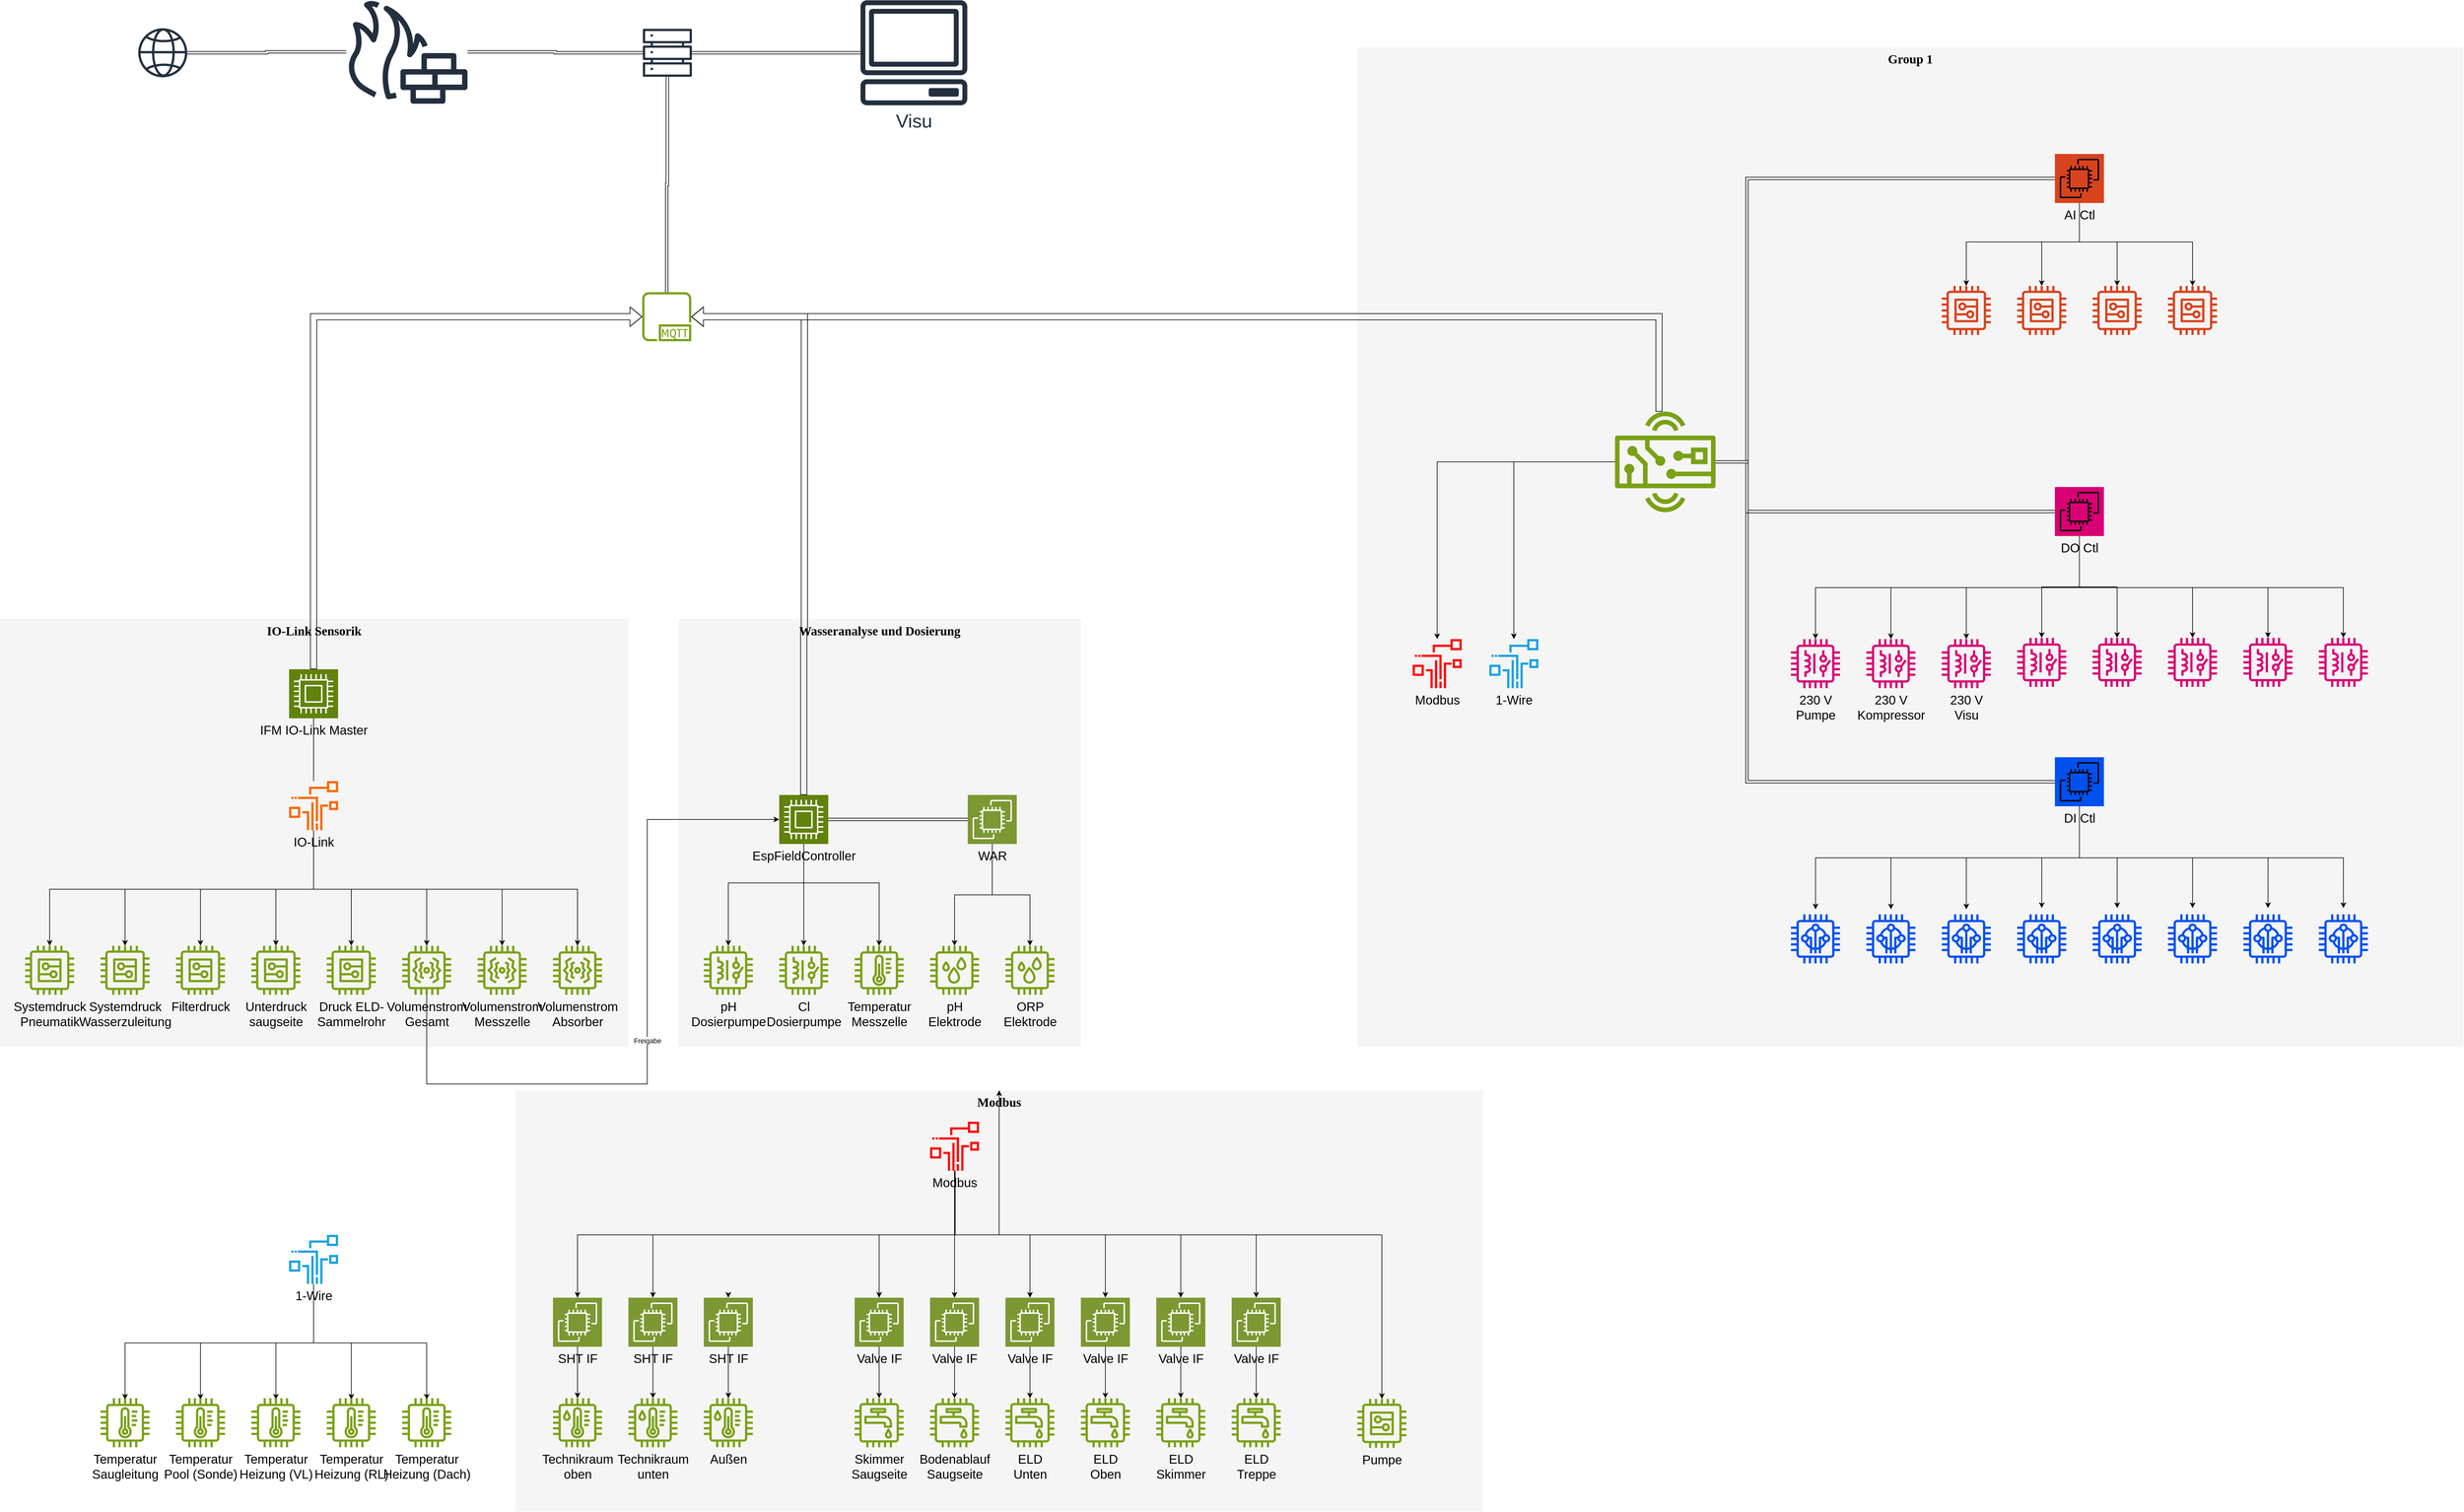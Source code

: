 <mxfile version="24.7.1" type="github">
  <diagram name="Page-1" id="c37626ed-c26b-45fb-9056-f9ebc6bb27b6">
    <mxGraphModel dx="3585" dy="3218" grid="1" gridSize="10" guides="1" tooltips="1" connect="1" arrows="1" fold="1" page="1" pageScale="1" pageWidth="1100" pageHeight="850" background="none" math="0" shadow="0">
      <root>
        <mxCell id="0" />
        <mxCell id="1" parent="0" />
        <mxCell id="1c7a67bf8fd3230f-83" value="Modbus" style="whiteSpace=wrap;html=1;rounded=0;shadow=0;comic=0;strokeWidth=1;fontFamily=Verdana;fontSize=20;fillColor=#f5f5f5;strokeColor=none;verticalAlign=top;fontStyle=1;fontColor=#000000;" parent="1" vertex="1">
          <mxGeometry x="820" y="1430" width="1540" height="670" as="geometry" />
        </mxCell>
        <mxCell id="1c7a67bf8fd3230f-81" value="Wasseranalyse und Dosierung" style="whiteSpace=wrap;html=1;rounded=0;shadow=0;comic=0;strokeWidth=1;fontFamily=Verdana;fontSize=20;fillColor=#f5f5f5;strokeColor=none;fontStyle=1;verticalAlign=top;fontColor=#000000;" parent="1" vertex="1">
          <mxGeometry x="1080" y="680" width="640" height="680" as="geometry" />
        </mxCell>
        <mxCell id="1c7a67bf8fd3230f-80" value="IO-Link Sensorik" style="whiteSpace=wrap;html=1;rounded=0;shadow=0;comic=0;strokeWidth=1;fontFamily=Verdana;fontSize=20;fillColor=#f5f5f5;strokeColor=none;fontStyle=1;verticalAlign=top;fontColor=#000000;" parent="1" vertex="1">
          <mxGeometry y="680" width="1000" height="680" as="geometry" />
        </mxCell>
        <mxCell id="yBlWhkuQCFc7taDXwA0j-1" value="" style="sketch=0;outlineConnect=0;fontColor=#000000;gradientColor=none;fillColor=#7AA116;strokeColor=none;dashed=0;verticalLabelPosition=bottom;verticalAlign=top;align=center;html=1;fontSize=20;fontStyle=0;aspect=fixed;pointerEvents=1;shape=mxgraph.aws4.mqtt_protocol;" vertex="1" parent="1">
          <mxGeometry x="1022" y="160" width="78" height="78" as="geometry" />
        </mxCell>
        <UserObject label="Systemdruck&lt;div style=&quot;font-size: 20px;&quot;&gt;Pneumatik&lt;/div&gt;" tooltip="Systemdruck Pneumatik" id="yBlWhkuQCFc7taDXwA0j-3">
          <mxCell style="sketch=0;outlineConnect=0;fontColor=#000000;gradientColor=none;fillColor=#7AA116;strokeColor=none;dashed=0;verticalLabelPosition=bottom;verticalAlign=top;align=center;html=1;fontSize=20;fontStyle=0;aspect=fixed;pointerEvents=1;shape=mxgraph.aws4.generic;" vertex="1" parent="1">
            <mxGeometry x="40" y="1200" width="78" height="78" as="geometry" />
          </mxCell>
        </UserObject>
        <mxCell id="yBlWhkuQCFc7taDXwA0j-4" value="Volumenstrom&lt;div style=&quot;font-size: 20px;&quot;&gt;Gesamt&lt;/div&gt;" style="sketch=0;outlineConnect=0;fontColor=#000000;gradientColor=none;fillColor=#7AA116;strokeColor=none;dashed=0;verticalLabelPosition=bottom;verticalAlign=top;align=center;html=1;fontSize=20;fontStyle=0;aspect=fixed;pointerEvents=1;shape=mxgraph.aws4.iot_thing_vibration_sensor;" vertex="1" parent="1">
          <mxGeometry x="640" y="1200" width="78" height="78" as="geometry" />
        </mxCell>
        <UserObject label="Systemdruck&lt;div style=&quot;font-size: 20px;&quot;&gt;Wasserzuleitung&lt;/div&gt;" tooltip="Systemdruck Pneumatik" id="yBlWhkuQCFc7taDXwA0j-5">
          <mxCell style="sketch=0;outlineConnect=0;fontColor=#000000;gradientColor=none;fillColor=#7AA116;strokeColor=none;dashed=0;verticalLabelPosition=bottom;verticalAlign=top;align=center;html=1;fontSize=20;fontStyle=0;aspect=fixed;pointerEvents=1;shape=mxgraph.aws4.generic;" vertex="1" parent="1">
            <mxGeometry x="160" y="1200" width="78" height="78" as="geometry" />
          </mxCell>
        </UserObject>
        <UserObject label="Filterdruck" tooltip="Systemdruck Pneumatik" id="yBlWhkuQCFc7taDXwA0j-6">
          <mxCell style="sketch=0;outlineConnect=0;fontColor=#000000;gradientColor=none;fillColor=#7AA116;strokeColor=none;dashed=0;verticalLabelPosition=bottom;verticalAlign=top;align=center;html=1;fontSize=20;fontStyle=0;aspect=fixed;pointerEvents=1;shape=mxgraph.aws4.generic;" vertex="1" parent="1">
            <mxGeometry x="280" y="1200" width="78" height="78" as="geometry" />
          </mxCell>
        </UserObject>
        <UserObject label="Unterdruck&lt;div style=&quot;font-size: 20px;&quot;&gt;saugseite&lt;/div&gt;" tooltip="Systemdruck Pneumatik" id="yBlWhkuQCFc7taDXwA0j-7">
          <mxCell style="sketch=0;outlineConnect=0;fontColor=#000000;gradientColor=none;fillColor=#7AA116;strokeColor=none;dashed=0;verticalLabelPosition=bottom;verticalAlign=top;align=center;html=1;fontSize=20;fontStyle=0;aspect=fixed;pointerEvents=1;shape=mxgraph.aws4.generic;" vertex="1" parent="1">
            <mxGeometry x="400" y="1200" width="78" height="78" as="geometry" />
          </mxCell>
        </UserObject>
        <UserObject label="Druck ELD-&lt;div style=&quot;font-size: 20px;&quot;&gt;Sammelrohr&lt;/div&gt;" tooltip="Systemdruck Pneumatik" id="yBlWhkuQCFc7taDXwA0j-8">
          <mxCell style="sketch=0;outlineConnect=0;fontColor=#000000;gradientColor=none;fillColor=#7AA116;strokeColor=none;dashed=0;verticalLabelPosition=bottom;verticalAlign=top;align=center;html=1;fontSize=20;fontStyle=0;aspect=fixed;pointerEvents=1;shape=mxgraph.aws4.generic;" vertex="1" parent="1">
            <mxGeometry x="520" y="1200" width="78" height="78" as="geometry" />
          </mxCell>
        </UserObject>
        <mxCell id="yBlWhkuQCFc7taDXwA0j-9" value="Volumenstrom&lt;div style=&quot;font-size: 20px;&quot;&gt;Messzelle&lt;/div&gt;" style="sketch=0;outlineConnect=0;fontColor=#000000;gradientColor=none;fillColor=#7AA116;strokeColor=none;dashed=0;verticalLabelPosition=bottom;verticalAlign=top;align=center;html=1;fontSize=20;fontStyle=0;aspect=fixed;pointerEvents=1;shape=mxgraph.aws4.iot_thing_vibration_sensor;" vertex="1" parent="1">
          <mxGeometry x="760" y="1200" width="78" height="78" as="geometry" />
        </mxCell>
        <mxCell id="yBlWhkuQCFc7taDXwA0j-10" value="Volumenstrom&lt;div style=&quot;font-size: 20px;&quot;&gt;Absorber&lt;/div&gt;" style="sketch=0;outlineConnect=0;fontColor=#000000;gradientColor=none;fillColor=#7AA116;strokeColor=none;dashed=0;verticalLabelPosition=bottom;verticalAlign=top;align=center;html=1;fontSize=20;fontStyle=0;aspect=fixed;pointerEvents=1;shape=mxgraph.aws4.iot_thing_vibration_sensor;" vertex="1" parent="1">
          <mxGeometry x="880" y="1200" width="78" height="78" as="geometry" />
        </mxCell>
        <mxCell id="yBlWhkuQCFc7taDXwA0j-21" style="edgeStyle=orthogonalEdgeStyle;rounded=0;orthogonalLoop=1;jettySize=auto;html=1;endArrow=none;endFill=0;fontSize=20;fontColor=#000000;" edge="1" parent="1" source="yBlWhkuQCFc7taDXwA0j-11" target="yBlWhkuQCFc7taDXwA0j-12">
          <mxGeometry relative="1" as="geometry" />
        </mxCell>
        <mxCell id="yBlWhkuQCFc7taDXwA0j-11" value="IFM IO-Link Master" style="sketch=0;points=[[0,0,0],[0.25,0,0],[0.5,0,0],[0.75,0,0],[1,0,0],[0,1,0],[0.25,1,0],[0.5,1,0],[0.75,1,0],[1,1,0],[0,0.25,0],[0,0.5,0],[0,0.75,0],[1,0.25,0],[1,0.5,0],[1,0.75,0]];outlineConnect=0;fontColor=#000000;fillColor=#61820b;strokeColor=#ffffff;dashed=0;verticalLabelPosition=bottom;verticalAlign=top;align=center;html=1;fontSize=20;fontStyle=0;aspect=fixed;shape=mxgraph.aws4.resourceIcon;resIcon=mxgraph.aws4.compute;" vertex="1" parent="1">
          <mxGeometry x="460" y="760" width="78" height="78" as="geometry" />
        </mxCell>
        <mxCell id="yBlWhkuQCFc7taDXwA0j-13" style="edgeStyle=orthogonalEdgeStyle;rounded=0;orthogonalLoop=1;jettySize=auto;html=1;fontSize=20;fontColor=#000000;" edge="1" parent="1" source="yBlWhkuQCFc7taDXwA0j-12" target="yBlWhkuQCFc7taDXwA0j-7">
          <mxGeometry relative="1" as="geometry">
            <Array as="points">
              <mxPoint x="499" y="1110" />
              <mxPoint x="439" y="1110" />
            </Array>
          </mxGeometry>
        </mxCell>
        <mxCell id="yBlWhkuQCFc7taDXwA0j-14" style="edgeStyle=orthogonalEdgeStyle;rounded=0;orthogonalLoop=1;jettySize=auto;html=1;fontSize=20;fontColor=#000000;" edge="1" parent="1" source="yBlWhkuQCFc7taDXwA0j-12" target="yBlWhkuQCFc7taDXwA0j-6">
          <mxGeometry relative="1" as="geometry">
            <Array as="points">
              <mxPoint x="499" y="1110" />
              <mxPoint x="319" y="1110" />
            </Array>
          </mxGeometry>
        </mxCell>
        <mxCell id="yBlWhkuQCFc7taDXwA0j-15" style="edgeStyle=orthogonalEdgeStyle;rounded=0;orthogonalLoop=1;jettySize=auto;html=1;fontSize=20;fontColor=#000000;" edge="1" parent="1" source="yBlWhkuQCFc7taDXwA0j-12" target="yBlWhkuQCFc7taDXwA0j-5">
          <mxGeometry relative="1" as="geometry">
            <Array as="points">
              <mxPoint x="499" y="1110" />
              <mxPoint x="199" y="1110" />
            </Array>
          </mxGeometry>
        </mxCell>
        <mxCell id="yBlWhkuQCFc7taDXwA0j-16" style="edgeStyle=orthogonalEdgeStyle;rounded=0;orthogonalLoop=1;jettySize=auto;html=1;fontSize=20;fontColor=#000000;" edge="1" parent="1" source="yBlWhkuQCFc7taDXwA0j-12" target="yBlWhkuQCFc7taDXwA0j-3">
          <mxGeometry relative="1" as="geometry">
            <Array as="points">
              <mxPoint x="499" y="1110" />
              <mxPoint x="79" y="1110" />
            </Array>
          </mxGeometry>
        </mxCell>
        <mxCell id="yBlWhkuQCFc7taDXwA0j-17" style="edgeStyle=orthogonalEdgeStyle;rounded=0;orthogonalLoop=1;jettySize=auto;html=1;fontSize=20;fontColor=#000000;" edge="1" parent="1" source="yBlWhkuQCFc7taDXwA0j-12" target="yBlWhkuQCFc7taDXwA0j-4">
          <mxGeometry relative="1" as="geometry">
            <Array as="points">
              <mxPoint x="499" y="1110" />
              <mxPoint x="679" y="1110" />
            </Array>
          </mxGeometry>
        </mxCell>
        <mxCell id="yBlWhkuQCFc7taDXwA0j-18" style="edgeStyle=orthogonalEdgeStyle;rounded=0;orthogonalLoop=1;jettySize=auto;html=1;fontSize=20;fontColor=#000000;" edge="1" parent="1" source="yBlWhkuQCFc7taDXwA0j-12" target="yBlWhkuQCFc7taDXwA0j-8">
          <mxGeometry relative="1" as="geometry">
            <Array as="points">
              <mxPoint x="499" y="1110" />
              <mxPoint x="559" y="1110" />
            </Array>
          </mxGeometry>
        </mxCell>
        <mxCell id="yBlWhkuQCFc7taDXwA0j-19" style="edgeStyle=orthogonalEdgeStyle;rounded=0;orthogonalLoop=1;jettySize=auto;html=1;fontSize=20;fontColor=#000000;" edge="1" parent="1" source="yBlWhkuQCFc7taDXwA0j-12" target="yBlWhkuQCFc7taDXwA0j-9">
          <mxGeometry relative="1" as="geometry">
            <Array as="points">
              <mxPoint x="499" y="1110" />
              <mxPoint x="799" y="1110" />
            </Array>
          </mxGeometry>
        </mxCell>
        <mxCell id="yBlWhkuQCFc7taDXwA0j-20" style="edgeStyle=orthogonalEdgeStyle;rounded=0;orthogonalLoop=1;jettySize=auto;html=1;fontSize=20;fontColor=#000000;" edge="1" parent="1" source="yBlWhkuQCFc7taDXwA0j-12" target="yBlWhkuQCFc7taDXwA0j-10">
          <mxGeometry relative="1" as="geometry">
            <Array as="points">
              <mxPoint x="499" y="1110" />
              <mxPoint x="919" y="1110" />
            </Array>
          </mxGeometry>
        </mxCell>
        <mxCell id="yBlWhkuQCFc7taDXwA0j-12" value="IO-Link" style="sketch=0;outlineConnect=0;fontColor=#000000;fillColor=#fa6800;strokeColor=#C73500;dashed=0;verticalLabelPosition=bottom;verticalAlign=top;align=center;html=1;fontSize=20;fontStyle=0;aspect=fixed;pointerEvents=1;shape=mxgraph.aws4.iot_sitewise_data_streams;" vertex="1" parent="1">
          <mxGeometry x="460" y="938" width="78" height="78" as="geometry" />
        </mxCell>
        <mxCell id="yBlWhkuQCFc7taDXwA0j-22" style="edgeStyle=orthogonalEdgeStyle;rounded=0;orthogonalLoop=1;jettySize=auto;html=1;entryX=0.5;entryY=0;entryDx=0;entryDy=0;entryPerimeter=0;shape=flexArrow;endArrow=none;endFill=0;startArrow=block;fontSize=20;fontColor=#000000;" edge="1" parent="1" source="yBlWhkuQCFc7taDXwA0j-1" target="yBlWhkuQCFc7taDXwA0j-11">
          <mxGeometry relative="1" as="geometry" />
        </mxCell>
        <mxCell id="yBlWhkuQCFc7taDXwA0j-31" style="edgeStyle=orthogonalEdgeStyle;rounded=0;orthogonalLoop=1;jettySize=auto;html=1;fontSize=20;fontColor=#000000;" edge="1" parent="1" source="yBlWhkuQCFc7taDXwA0j-23" target="yBlWhkuQCFc7taDXwA0j-26">
          <mxGeometry relative="1" as="geometry" />
        </mxCell>
        <mxCell id="yBlWhkuQCFc7taDXwA0j-32" style="edgeStyle=orthogonalEdgeStyle;rounded=0;orthogonalLoop=1;jettySize=auto;html=1;fontSize=20;fontColor=#000000;" edge="1" parent="1" source="yBlWhkuQCFc7taDXwA0j-23" target="yBlWhkuQCFc7taDXwA0j-25">
          <mxGeometry relative="1" as="geometry">
            <Array as="points">
              <mxPoint x="1279" y="1100" />
              <mxPoint x="1159" y="1100" />
            </Array>
          </mxGeometry>
        </mxCell>
        <mxCell id="yBlWhkuQCFc7taDXwA0j-33" style="edgeStyle=orthogonalEdgeStyle;rounded=0;orthogonalLoop=1;jettySize=auto;html=1;fontSize=20;fontColor=#000000;" edge="1" parent="1" source="yBlWhkuQCFc7taDXwA0j-23" target="yBlWhkuQCFc7taDXwA0j-28">
          <mxGeometry relative="1" as="geometry">
            <Array as="points">
              <mxPoint x="1279" y="1100" />
              <mxPoint x="1399" y="1100" />
            </Array>
          </mxGeometry>
        </mxCell>
        <mxCell id="yBlWhkuQCFc7taDXwA0j-104" style="edgeStyle=orthogonalEdgeStyle;rounded=0;orthogonalLoop=1;jettySize=auto;html=1;exitX=0.5;exitY=0;exitDx=0;exitDy=0;exitPerimeter=0;shape=flexArrow;fontSize=20;fontColor=#000000;" edge="1" parent="1" source="yBlWhkuQCFc7taDXwA0j-23" target="yBlWhkuQCFc7taDXwA0j-1">
          <mxGeometry relative="1" as="geometry">
            <Array as="points">
              <mxPoint x="1279" y="699" />
              <mxPoint x="1280" y="399" />
            </Array>
          </mxGeometry>
        </mxCell>
        <mxCell id="yBlWhkuQCFc7taDXwA0j-23" value="EspFieldController" style="sketch=0;points=[[0,0,0],[0.25,0,0],[0.5,0,0],[0.75,0,0],[1,0,0],[0,1,0],[0.25,1,0],[0.5,1,0],[0.75,1,0],[1,1,0],[0,0.25,0],[0,0.5,0],[0,0.75,0],[1,0.25,0],[1,0.5,0],[1,0.75,0]];outlineConnect=0;fontColor=#000000;fillColor=#61820b;strokeColor=#ffffff;dashed=0;verticalLabelPosition=bottom;verticalAlign=top;align=center;html=1;fontSize=20;fontStyle=0;aspect=fixed;shape=mxgraph.aws4.resourceIcon;resIcon=mxgraph.aws4.compute;" vertex="1" parent="1">
          <mxGeometry x="1240" y="960" width="78" height="78" as="geometry" />
        </mxCell>
        <mxCell id="yBlWhkuQCFc7taDXwA0j-35" style="edgeStyle=orthogonalEdgeStyle;rounded=0;orthogonalLoop=1;jettySize=auto;html=1;fontSize=20;fontColor=#000000;" edge="1" parent="1" source="yBlWhkuQCFc7taDXwA0j-24" target="yBlWhkuQCFc7taDXwA0j-29">
          <mxGeometry relative="1" as="geometry" />
        </mxCell>
        <mxCell id="yBlWhkuQCFc7taDXwA0j-36" style="edgeStyle=orthogonalEdgeStyle;rounded=0;orthogonalLoop=1;jettySize=auto;html=1;fontSize=20;fontColor=#000000;" edge="1" parent="1" source="yBlWhkuQCFc7taDXwA0j-24" target="yBlWhkuQCFc7taDXwA0j-30">
          <mxGeometry relative="1" as="geometry" />
        </mxCell>
        <mxCell id="yBlWhkuQCFc7taDXwA0j-24" value="WAR" style="sketch=0;points=[[0,0,0],[0.25,0,0],[0.5,0,0],[0.75,0,0],[1,0,0],[0,1,0],[0.25,1,0],[0.5,1,0],[0.75,1,0],[1,1,0],[0,0.25,0],[0,0.5,0],[0,0.75,0],[1,0.25,0],[1,0.5,0],[1,0.75,0]];outlineConnect=0;fontColor=#000000;fillColor=#7c9832;strokeColor=#ffffff;dashed=0;verticalLabelPosition=bottom;verticalAlign=top;align=center;html=1;fontSize=20;fontStyle=0;aspect=fixed;shape=mxgraph.aws4.resourceIcon;resIcon=mxgraph.aws4.ec2;" vertex="1" parent="1">
          <mxGeometry x="1540" y="960" width="78" height="78" as="geometry" />
        </mxCell>
        <mxCell id="yBlWhkuQCFc7taDXwA0j-25" value="pH&lt;div&gt;Dosierpumpe&lt;/div&gt;" style="sketch=0;outlineConnect=0;fontColor=#000000;gradientColor=none;fillColor=#7AA116;strokeColor=none;dashed=0;verticalLabelPosition=bottom;verticalAlign=top;align=center;html=1;fontSize=20;fontStyle=0;aspect=fixed;pointerEvents=1;shape=mxgraph.aws4.iot_thing_relay;" vertex="1" parent="1">
          <mxGeometry x="1120" y="1200" width="78" height="78" as="geometry" />
        </mxCell>
        <mxCell id="yBlWhkuQCFc7taDXwA0j-26" value="Cl&lt;div&gt;Dosierpumpe&lt;/div&gt;" style="sketch=0;outlineConnect=0;fontColor=#000000;gradientColor=none;fillColor=#7AA116;strokeColor=none;dashed=0;verticalLabelPosition=bottom;verticalAlign=top;align=center;html=1;fontSize=20;fontStyle=0;aspect=fixed;pointerEvents=1;shape=mxgraph.aws4.iot_thing_relay;" vertex="1" parent="1">
          <mxGeometry x="1240" y="1200" width="78" height="78" as="geometry" />
        </mxCell>
        <mxCell id="yBlWhkuQCFc7taDXwA0j-28" value="Temperatur&lt;div style=&quot;font-size: 20px;&quot;&gt;Messzelle&lt;/div&gt;" style="sketch=0;outlineConnect=0;fontColor=#000000;gradientColor=none;fillColor=#7AA116;strokeColor=none;dashed=0;verticalLabelPosition=bottom;verticalAlign=top;align=center;html=1;fontSize=20;fontStyle=0;aspect=fixed;pointerEvents=1;shape=mxgraph.aws4.iot_thing_temperature_sensor;" vertex="1" parent="1">
          <mxGeometry x="1360" y="1200" width="78" height="78" as="geometry" />
        </mxCell>
        <mxCell id="yBlWhkuQCFc7taDXwA0j-29" value="pH&lt;div style=&quot;font-size: 20px;&quot;&gt;Elektrode&lt;/div&gt;" style="sketch=0;outlineConnect=0;fontColor=#000000;gradientColor=none;fillColor=#7AA116;strokeColor=none;dashed=0;verticalLabelPosition=bottom;verticalAlign=top;align=center;html=1;fontSize=20;fontStyle=0;aspect=fixed;pointerEvents=1;shape=mxgraph.aws4.iot_thing_humidity_sensor;" vertex="1" parent="1">
          <mxGeometry x="1480" y="1200" width="78" height="78" as="geometry" />
        </mxCell>
        <mxCell id="yBlWhkuQCFc7taDXwA0j-30" value="ORP&lt;div style=&quot;font-size: 20px;&quot;&gt;Elektrode&lt;/div&gt;" style="sketch=0;outlineConnect=0;fontColor=#000000;gradientColor=none;fillColor=#7AA116;strokeColor=none;dashed=0;verticalLabelPosition=bottom;verticalAlign=top;align=center;html=1;fontSize=20;fontStyle=0;aspect=fixed;pointerEvents=1;shape=mxgraph.aws4.iot_thing_humidity_sensor;" vertex="1" parent="1">
          <mxGeometry x="1600" y="1200" width="78" height="78" as="geometry" />
        </mxCell>
        <mxCell id="yBlWhkuQCFc7taDXwA0j-37" style="edgeStyle=orthogonalEdgeStyle;rounded=0;orthogonalLoop=1;jettySize=auto;html=1;entryX=0;entryY=0.5;entryDx=0;entryDy=0;entryPerimeter=0;shape=link;startArrow=block;fontSize=20;fontColor=#000000;" edge="1" parent="1" source="yBlWhkuQCFc7taDXwA0j-23" target="yBlWhkuQCFc7taDXwA0j-24">
          <mxGeometry relative="1" as="geometry" />
        </mxCell>
        <mxCell id="yBlWhkuQCFc7taDXwA0j-46" style="edgeStyle=orthogonalEdgeStyle;rounded=0;orthogonalLoop=1;jettySize=auto;html=1;fontSize=20;fontColor=#000000;" edge="1" parent="1" source="yBlWhkuQCFc7taDXwA0j-54">
          <mxGeometry relative="1" as="geometry">
            <Array as="points">
              <mxPoint x="499" y="1832" />
              <mxPoint x="439" y="1832" />
            </Array>
            <mxPoint x="439" y="1922.001" as="targetPoint" />
          </mxGeometry>
        </mxCell>
        <mxCell id="yBlWhkuQCFc7taDXwA0j-47" style="edgeStyle=orthogonalEdgeStyle;rounded=0;orthogonalLoop=1;jettySize=auto;html=1;fontSize=20;fontColor=#000000;" edge="1" parent="1" source="yBlWhkuQCFc7taDXwA0j-54">
          <mxGeometry relative="1" as="geometry">
            <Array as="points">
              <mxPoint x="499" y="1832" />
              <mxPoint x="319" y="1832" />
            </Array>
            <mxPoint x="319" y="1922.001" as="targetPoint" />
          </mxGeometry>
        </mxCell>
        <mxCell id="yBlWhkuQCFc7taDXwA0j-48" style="edgeStyle=orthogonalEdgeStyle;rounded=0;orthogonalLoop=1;jettySize=auto;html=1;fontSize=20;fontColor=#000000;" edge="1" parent="1" source="yBlWhkuQCFc7taDXwA0j-54">
          <mxGeometry relative="1" as="geometry">
            <Array as="points">
              <mxPoint x="499" y="1832" />
              <mxPoint x="199" y="1832" />
            </Array>
            <mxPoint x="199" y="1922.001" as="targetPoint" />
          </mxGeometry>
        </mxCell>
        <mxCell id="yBlWhkuQCFc7taDXwA0j-50" style="edgeStyle=orthogonalEdgeStyle;rounded=0;orthogonalLoop=1;jettySize=auto;html=1;fontSize=20;fontColor=#000000;" edge="1" parent="1" source="yBlWhkuQCFc7taDXwA0j-54">
          <mxGeometry relative="1" as="geometry">
            <Array as="points">
              <mxPoint x="499" y="1832" />
              <mxPoint x="679" y="1832" />
            </Array>
            <mxPoint x="679" y="1922" as="targetPoint" />
          </mxGeometry>
        </mxCell>
        <mxCell id="yBlWhkuQCFc7taDXwA0j-51" style="edgeStyle=orthogonalEdgeStyle;rounded=0;orthogonalLoop=1;jettySize=auto;html=1;fontSize=20;fontColor=#000000;" edge="1" parent="1" source="yBlWhkuQCFc7taDXwA0j-54">
          <mxGeometry relative="1" as="geometry">
            <Array as="points">
              <mxPoint x="499" y="1832" />
              <mxPoint x="559" y="1832" />
            </Array>
            <mxPoint x="559" y="1922.001" as="targetPoint" />
          </mxGeometry>
        </mxCell>
        <mxCell id="yBlWhkuQCFc7taDXwA0j-54" value="1-Wire" style="sketch=0;outlineConnect=0;fillColor=#1ba1e2;strokeColor=#006EAF;dashed=0;verticalLabelPosition=bottom;verticalAlign=top;align=center;html=1;fontSize=20;fontStyle=0;aspect=fixed;pointerEvents=1;shape=mxgraph.aws4.iot_sitewise_data_streams;fontColor=#000000;" vertex="1" parent="1">
          <mxGeometry x="460" y="1660" width="78" height="78" as="geometry" />
        </mxCell>
        <mxCell id="yBlWhkuQCFc7taDXwA0j-55" value="Temperatur&lt;div style=&quot;font-size: 20px;&quot;&gt;Saugleitung&lt;/div&gt;" style="sketch=0;outlineConnect=0;fontColor=#000000;gradientColor=none;fillColor=#7AA116;strokeColor=none;dashed=0;verticalLabelPosition=bottom;verticalAlign=top;align=center;html=1;fontSize=20;fontStyle=0;aspect=fixed;pointerEvents=1;shape=mxgraph.aws4.iot_thing_temperature_sensor;" vertex="1" parent="1">
          <mxGeometry x="160" y="1920" width="78" height="78" as="geometry" />
        </mxCell>
        <mxCell id="yBlWhkuQCFc7taDXwA0j-56" value="Temperatur&lt;div style=&quot;font-size: 20px;&quot;&gt;Pool (Sonde)&lt;/div&gt;" style="sketch=0;outlineConnect=0;fontColor=#000000;gradientColor=none;fillColor=#7AA116;strokeColor=none;dashed=0;verticalLabelPosition=bottom;verticalAlign=top;align=center;html=1;fontSize=20;fontStyle=0;aspect=fixed;pointerEvents=1;shape=mxgraph.aws4.iot_thing_temperature_sensor;" vertex="1" parent="1">
          <mxGeometry x="280" y="1920" width="78" height="78" as="geometry" />
        </mxCell>
        <mxCell id="yBlWhkuQCFc7taDXwA0j-57" value="Temperatur&lt;div style=&quot;font-size: 20px;&quot;&gt;Heizung (VL)&lt;/div&gt;" style="sketch=0;outlineConnect=0;fontColor=#000000;gradientColor=none;fillColor=#7AA116;strokeColor=none;dashed=0;verticalLabelPosition=bottom;verticalAlign=top;align=center;html=1;fontSize=20;fontStyle=0;aspect=fixed;pointerEvents=1;shape=mxgraph.aws4.iot_thing_temperature_sensor;" vertex="1" parent="1">
          <mxGeometry x="400" y="1920" width="78" height="78" as="geometry" />
        </mxCell>
        <mxCell id="yBlWhkuQCFc7taDXwA0j-58" value="Temperatur&lt;div style=&quot;font-size: 20px;&quot;&gt;Heizung (RL)&lt;/div&gt;" style="sketch=0;outlineConnect=0;fontColor=#000000;gradientColor=none;fillColor=#7AA116;strokeColor=none;dashed=0;verticalLabelPosition=bottom;verticalAlign=top;align=center;html=1;fontSize=20;fontStyle=0;aspect=fixed;pointerEvents=1;shape=mxgraph.aws4.iot_thing_temperature_sensor;" vertex="1" parent="1">
          <mxGeometry x="520" y="1920" width="78" height="78" as="geometry" />
        </mxCell>
        <mxCell id="yBlWhkuQCFc7taDXwA0j-59" value="Temperatur&lt;div style=&quot;font-size: 20px;&quot;&gt;Heizung (Dach)&lt;/div&gt;" style="sketch=0;outlineConnect=0;fontColor=#000000;gradientColor=none;fillColor=#7AA116;strokeColor=none;dashed=0;verticalLabelPosition=bottom;verticalAlign=top;align=center;html=1;fontSize=20;fontStyle=0;aspect=fixed;pointerEvents=1;shape=mxgraph.aws4.iot_thing_temperature_sensor;" vertex="1" parent="1">
          <mxGeometry x="640" y="1920" width="78" height="78" as="geometry" />
        </mxCell>
        <mxCell id="yBlWhkuQCFc7taDXwA0j-60" value="Technikraum&lt;div style=&quot;font-size: 20px;&quot;&gt;oben&lt;/div&gt;" style="sketch=0;outlineConnect=0;fontColor=#000000;gradientColor=none;fillColor=#7AA116;strokeColor=none;dashed=0;verticalLabelPosition=bottom;verticalAlign=top;align=center;html=1;fontSize=20;fontStyle=0;aspect=fixed;pointerEvents=1;shape=mxgraph.aws4.iot_thing_temperature_humidity_sensor;" vertex="1" parent="1">
          <mxGeometry x="880" y="1920" width="78" height="78" as="geometry" />
        </mxCell>
        <mxCell id="yBlWhkuQCFc7taDXwA0j-62" style="edgeStyle=orthogonalEdgeStyle;rounded=0;orthogonalLoop=1;jettySize=auto;html=1;fontSize=20;fontColor=#000000;" edge="1" parent="1" source="yBlWhkuQCFc7taDXwA0j-61" target="yBlWhkuQCFc7taDXwA0j-60">
          <mxGeometry relative="1" as="geometry" />
        </mxCell>
        <mxCell id="yBlWhkuQCFc7taDXwA0j-61" value="SHT IF" style="sketch=0;points=[[0,0,0],[0.25,0,0],[0.5,0,0],[0.75,0,0],[1,0,0],[0,1,0],[0.25,1,0],[0.5,1,0],[0.75,1,0],[1,1,0],[0,0.25,0],[0,0.5,0],[0,0.75,0],[1,0.25,0],[1,0.5,0],[1,0.75,0]];outlineConnect=0;fontColor=#000000;fillColor=#7c9832;strokeColor=#ffffff;dashed=0;verticalLabelPosition=bottom;verticalAlign=top;align=center;html=1;fontSize=20;fontStyle=0;aspect=fixed;shape=mxgraph.aws4.resourceIcon;resIcon=mxgraph.aws4.ec2;" vertex="1" parent="1">
          <mxGeometry x="880" y="1760" width="78" height="78" as="geometry" />
        </mxCell>
        <mxCell id="yBlWhkuQCFc7taDXwA0j-63" value="Technikraum&lt;div style=&quot;font-size: 20px;&quot;&gt;unten&lt;/div&gt;" style="sketch=0;outlineConnect=0;fontColor=#000000;gradientColor=none;fillColor=#7AA116;strokeColor=none;dashed=0;verticalLabelPosition=bottom;verticalAlign=top;align=center;html=1;fontSize=20;fontStyle=0;aspect=fixed;pointerEvents=1;shape=mxgraph.aws4.iot_thing_temperature_humidity_sensor;" vertex="1" parent="1">
          <mxGeometry x="1000" y="1920" width="78" height="78" as="geometry" />
        </mxCell>
        <mxCell id="yBlWhkuQCFc7taDXwA0j-64" style="edgeStyle=orthogonalEdgeStyle;rounded=0;orthogonalLoop=1;jettySize=auto;html=1;fontSize=20;fontColor=#000000;" edge="1" parent="1" source="yBlWhkuQCFc7taDXwA0j-65" target="yBlWhkuQCFc7taDXwA0j-63">
          <mxGeometry relative="1" as="geometry" />
        </mxCell>
        <mxCell id="yBlWhkuQCFc7taDXwA0j-65" value="SHT IF" style="sketch=0;points=[[0,0,0],[0.25,0,0],[0.5,0,0],[0.75,0,0],[1,0,0],[0,1,0],[0.25,1,0],[0.5,1,0],[0.75,1,0],[1,1,0],[0,0.25,0],[0,0.5,0],[0,0.75,0],[1,0.25,0],[1,0.5,0],[1,0.75,0]];outlineConnect=0;fontColor=#000000;fillColor=#7c9832;strokeColor=#ffffff;dashed=0;verticalLabelPosition=bottom;verticalAlign=top;align=center;html=1;fontSize=20;fontStyle=0;aspect=fixed;shape=mxgraph.aws4.resourceIcon;resIcon=mxgraph.aws4.ec2;" vertex="1" parent="1">
          <mxGeometry x="1000" y="1760" width="78" height="78" as="geometry" />
        </mxCell>
        <mxCell id="yBlWhkuQCFc7taDXwA0j-66" value="Außen" style="sketch=0;outlineConnect=0;fontColor=#000000;gradientColor=none;fillColor=#7AA116;strokeColor=none;dashed=0;verticalLabelPosition=bottom;verticalAlign=top;align=center;html=1;fontSize=20;fontStyle=0;aspect=fixed;pointerEvents=1;shape=mxgraph.aws4.iot_thing_temperature_humidity_sensor;" vertex="1" parent="1">
          <mxGeometry x="1120" y="1920" width="78" height="78" as="geometry" />
        </mxCell>
        <mxCell id="yBlWhkuQCFc7taDXwA0j-67" style="edgeStyle=orthogonalEdgeStyle;rounded=0;orthogonalLoop=1;jettySize=auto;html=1;fontSize=20;fontColor=#000000;" edge="1" parent="1" source="yBlWhkuQCFc7taDXwA0j-68" target="yBlWhkuQCFc7taDXwA0j-66">
          <mxGeometry relative="1" as="geometry" />
        </mxCell>
        <mxCell id="yBlWhkuQCFc7taDXwA0j-68" value="SHT IF" style="sketch=0;points=[[0,0,0],[0.25,0,0],[0.5,0,0],[0.75,0,0],[1,0,0],[0,1,0],[0.25,1,0],[0.5,1,0],[0.75,1,0],[1,1,0],[0,0.25,0],[0,0.5,0],[0,0.75,0],[1,0.25,0],[1,0.5,0],[1,0.75,0]];outlineConnect=0;fontColor=#000000;fillColor=#7c9832;strokeColor=#ffffff;dashed=0;verticalLabelPosition=bottom;verticalAlign=top;align=center;html=1;fontSize=20;fontStyle=0;aspect=fixed;shape=mxgraph.aws4.resourceIcon;resIcon=mxgraph.aws4.ec2;" vertex="1" parent="1">
          <mxGeometry x="1120" y="1760" width="78" height="78" as="geometry" />
        </mxCell>
        <mxCell id="yBlWhkuQCFc7taDXwA0j-91" style="edgeStyle=orthogonalEdgeStyle;rounded=0;orthogonalLoop=1;jettySize=auto;html=1;fontSize=20;fontColor=#000000;" edge="1" parent="1" source="yBlWhkuQCFc7taDXwA0j-69" target="yBlWhkuQCFc7taDXwA0j-73">
          <mxGeometry relative="1" as="geometry">
            <Array as="points">
              <mxPoint x="1519" y="1660" />
              <mxPoint x="1399" y="1660" />
            </Array>
          </mxGeometry>
        </mxCell>
        <mxCell id="yBlWhkuQCFc7taDXwA0j-99" style="edgeStyle=orthogonalEdgeStyle;rounded=0;orthogonalLoop=1;jettySize=auto;html=1;fontSize=20;fontColor=#000000;" edge="1" parent="1" source="yBlWhkuQCFc7taDXwA0j-69" target="yBlWhkuQCFc7taDXwA0j-97">
          <mxGeometry relative="1" as="geometry">
            <Array as="points">
              <mxPoint x="1519" y="1660" />
              <mxPoint x="2199" y="1660" />
            </Array>
          </mxGeometry>
        </mxCell>
        <mxCell id="yBlWhkuQCFc7taDXwA0j-69" value="Modbus" style="sketch=0;outlineConnect=0;fillColor=#FF0808;strokeColor=#AF0017;dashed=0;verticalLabelPosition=bottom;verticalAlign=top;align=center;html=1;fontSize=20;fontStyle=0;aspect=fixed;pointerEvents=1;shape=mxgraph.aws4.iot_sitewise_data_streams;fontColor=#000000;" vertex="1" parent="1">
          <mxGeometry x="1480" y="1480" width="78" height="78" as="geometry" />
        </mxCell>
        <mxCell id="yBlWhkuQCFc7taDXwA0j-70" style="edgeStyle=orthogonalEdgeStyle;rounded=0;orthogonalLoop=1;jettySize=auto;html=1;entryX=0.5;entryY=0;entryDx=0;entryDy=0;entryPerimeter=0;fontSize=20;fontColor=#000000;" edge="1" parent="1" source="yBlWhkuQCFc7taDXwA0j-69" target="yBlWhkuQCFc7taDXwA0j-65">
          <mxGeometry relative="1" as="geometry">
            <Array as="points">
              <mxPoint x="1519" y="1660" />
              <mxPoint x="1039" y="1660" />
            </Array>
          </mxGeometry>
        </mxCell>
        <mxCell id="yBlWhkuQCFc7taDXwA0j-71" style="edgeStyle=orthogonalEdgeStyle;rounded=0;orthogonalLoop=1;jettySize=auto;html=1;entryX=0.5;entryY=0;entryDx=0;entryDy=0;entryPerimeter=0;fontSize=20;fontColor=#000000;" edge="1" parent="1" source="yBlWhkuQCFc7taDXwA0j-69" target="yBlWhkuQCFc7taDXwA0j-61">
          <mxGeometry relative="1" as="geometry">
            <Array as="points">
              <mxPoint x="1519" y="1660" />
              <mxPoint x="919" y="1660" />
            </Array>
          </mxGeometry>
        </mxCell>
        <mxCell id="yBlWhkuQCFc7taDXwA0j-72" style="edgeStyle=orthogonalEdgeStyle;rounded=0;orthogonalLoop=1;jettySize=auto;html=1;entryX=0.5;entryY=0;entryDx=0;entryDy=0;entryPerimeter=0;fontSize=20;fontColor=#000000;" edge="1" parent="1" source="1c7a67bf8fd3230f-83" target="yBlWhkuQCFc7taDXwA0j-68">
          <mxGeometry relative="1" as="geometry">
            <Array as="points">
              <mxPoint x="1159" y="1660" />
            </Array>
          </mxGeometry>
        </mxCell>
        <mxCell id="yBlWhkuQCFc7taDXwA0j-75" style="edgeStyle=orthogonalEdgeStyle;rounded=0;orthogonalLoop=1;jettySize=auto;html=1;fontSize=20;fontColor=#000000;" edge="1" parent="1" source="yBlWhkuQCFc7taDXwA0j-73" target="yBlWhkuQCFc7taDXwA0j-74">
          <mxGeometry relative="1" as="geometry" />
        </mxCell>
        <mxCell id="yBlWhkuQCFc7taDXwA0j-73" value="Valve IF" style="sketch=0;points=[[0,0,0],[0.25,0,0],[0.5,0,0],[0.75,0,0],[1,0,0],[0,1,0],[0.25,1,0],[0.5,1,0],[0.75,1,0],[1,1,0],[0,0.25,0],[0,0.5,0],[0,0.75,0],[1,0.25,0],[1,0.5,0],[1,0.75,0]];outlineConnect=0;fontColor=#000000;fillColor=#7c9832;strokeColor=#ffffff;dashed=0;verticalLabelPosition=bottom;verticalAlign=top;align=center;html=1;fontSize=20;fontStyle=0;aspect=fixed;shape=mxgraph.aws4.resourceIcon;resIcon=mxgraph.aws4.ec2;" vertex="1" parent="1">
          <mxGeometry x="1360" y="1760" width="78" height="78" as="geometry" />
        </mxCell>
        <mxCell id="yBlWhkuQCFc7taDXwA0j-74" value="Skimmer&lt;div style=&quot;font-size: 20px;&quot;&gt;Saugseite&lt;/div&gt;" style="sketch=0;outlineConnect=0;fontColor=#000000;gradientColor=none;fillColor=#7AA116;strokeColor=none;dashed=0;verticalLabelPosition=bottom;verticalAlign=top;align=center;html=1;fontSize=20;fontStyle=0;aspect=fixed;pointerEvents=1;shape=mxgraph.aws4.utility;" vertex="1" parent="1">
          <mxGeometry x="1360" y="1920" width="78" height="78" as="geometry" />
        </mxCell>
        <mxCell id="yBlWhkuQCFc7taDXwA0j-76" style="edgeStyle=orthogonalEdgeStyle;rounded=0;orthogonalLoop=1;jettySize=auto;html=1;fontSize=20;fontColor=#000000;" edge="1" parent="1" source="yBlWhkuQCFc7taDXwA0j-77" target="yBlWhkuQCFc7taDXwA0j-78">
          <mxGeometry relative="1" as="geometry" />
        </mxCell>
        <mxCell id="yBlWhkuQCFc7taDXwA0j-77" value="Valve IF" style="sketch=0;points=[[0,0,0],[0.25,0,0],[0.5,0,0],[0.75,0,0],[1,0,0],[0,1,0],[0.25,1,0],[0.5,1,0],[0.75,1,0],[1,1,0],[0,0.25,0],[0,0.5,0],[0,0.75,0],[1,0.25,0],[1,0.5,0],[1,0.75,0]];outlineConnect=0;fontColor=#000000;fillColor=#7c9832;strokeColor=#ffffff;dashed=0;verticalLabelPosition=bottom;verticalAlign=top;align=center;html=1;fontSize=20;fontStyle=0;aspect=fixed;shape=mxgraph.aws4.resourceIcon;resIcon=mxgraph.aws4.ec2;" vertex="1" parent="1">
          <mxGeometry x="1480" y="1760" width="78" height="78" as="geometry" />
        </mxCell>
        <mxCell id="yBlWhkuQCFc7taDXwA0j-78" value="Bodenablauf&lt;div style=&quot;font-size: 20px;&quot;&gt;Saugseite&lt;/div&gt;" style="sketch=0;outlineConnect=0;fontColor=#000000;gradientColor=none;fillColor=#7AA116;strokeColor=none;dashed=0;verticalLabelPosition=bottom;verticalAlign=top;align=center;html=1;fontSize=20;fontStyle=0;aspect=fixed;pointerEvents=1;shape=mxgraph.aws4.utility;" vertex="1" parent="1">
          <mxGeometry x="1480" y="1920" width="78" height="78" as="geometry" />
        </mxCell>
        <mxCell id="yBlWhkuQCFc7taDXwA0j-79" style="edgeStyle=orthogonalEdgeStyle;rounded=0;orthogonalLoop=1;jettySize=auto;html=1;fontSize=20;fontColor=#000000;" edge="1" parent="1" source="yBlWhkuQCFc7taDXwA0j-80" target="yBlWhkuQCFc7taDXwA0j-81">
          <mxGeometry relative="1" as="geometry" />
        </mxCell>
        <mxCell id="yBlWhkuQCFc7taDXwA0j-80" value="Valve IF" style="sketch=0;points=[[0,0,0],[0.25,0,0],[0.5,0,0],[0.75,0,0],[1,0,0],[0,1,0],[0.25,1,0],[0.5,1,0],[0.75,1,0],[1,1,0],[0,0.25,0],[0,0.5,0],[0,0.75,0],[1,0.25,0],[1,0.5,0],[1,0.75,0]];outlineConnect=0;fontColor=#000000;fillColor=#7c9832;strokeColor=#ffffff;dashed=0;verticalLabelPosition=bottom;verticalAlign=top;align=center;html=1;fontSize=20;fontStyle=0;aspect=fixed;shape=mxgraph.aws4.resourceIcon;resIcon=mxgraph.aws4.ec2;" vertex="1" parent="1">
          <mxGeometry x="1600" y="1760" width="78" height="78" as="geometry" />
        </mxCell>
        <mxCell id="yBlWhkuQCFc7taDXwA0j-81" value="ELD&lt;div style=&quot;font-size: 20px;&quot;&gt;Unten&lt;/div&gt;" style="sketch=0;outlineConnect=0;fontColor=#000000;gradientColor=none;fillColor=#7AA116;strokeColor=none;dashed=0;verticalLabelPosition=bottom;verticalAlign=top;align=center;html=1;fontSize=20;fontStyle=0;aspect=fixed;pointerEvents=1;shape=mxgraph.aws4.utility;" vertex="1" parent="1">
          <mxGeometry x="1600" y="1920" width="78" height="78" as="geometry" />
        </mxCell>
        <mxCell id="yBlWhkuQCFc7taDXwA0j-82" style="edgeStyle=orthogonalEdgeStyle;rounded=0;orthogonalLoop=1;jettySize=auto;html=1;fontSize=20;fontColor=#000000;" edge="1" parent="1" source="yBlWhkuQCFc7taDXwA0j-83" target="yBlWhkuQCFc7taDXwA0j-84">
          <mxGeometry relative="1" as="geometry" />
        </mxCell>
        <mxCell id="yBlWhkuQCFc7taDXwA0j-83" value="Valve IF" style="sketch=0;points=[[0,0,0],[0.25,0,0],[0.5,0,0],[0.75,0,0],[1,0,0],[0,1,0],[0.25,1,0],[0.5,1,0],[0.75,1,0],[1,1,0],[0,0.25,0],[0,0.5,0],[0,0.75,0],[1,0.25,0],[1,0.5,0],[1,0.75,0]];outlineConnect=0;fontColor=#000000;fillColor=#7c9832;strokeColor=#ffffff;dashed=0;verticalLabelPosition=bottom;verticalAlign=top;align=center;html=1;fontSize=20;fontStyle=0;aspect=fixed;shape=mxgraph.aws4.resourceIcon;resIcon=mxgraph.aws4.ec2;" vertex="1" parent="1">
          <mxGeometry x="1720" y="1760" width="78" height="78" as="geometry" />
        </mxCell>
        <mxCell id="yBlWhkuQCFc7taDXwA0j-84" value="ELD&lt;div style=&quot;font-size: 20px;&quot;&gt;Oben&lt;/div&gt;" style="sketch=0;outlineConnect=0;fontColor=#000000;gradientColor=none;fillColor=#7AA116;strokeColor=none;dashed=0;verticalLabelPosition=bottom;verticalAlign=top;align=center;html=1;fontSize=20;fontStyle=0;aspect=fixed;pointerEvents=1;shape=mxgraph.aws4.utility;" vertex="1" parent="1">
          <mxGeometry x="1720" y="1920" width="78" height="78" as="geometry" />
        </mxCell>
        <mxCell id="yBlWhkuQCFc7taDXwA0j-85" style="edgeStyle=orthogonalEdgeStyle;rounded=0;orthogonalLoop=1;jettySize=auto;html=1;fontSize=20;fontColor=#000000;" edge="1" parent="1" source="yBlWhkuQCFc7taDXwA0j-86" target="yBlWhkuQCFc7taDXwA0j-87">
          <mxGeometry relative="1" as="geometry" />
        </mxCell>
        <mxCell id="yBlWhkuQCFc7taDXwA0j-86" value="Valve IF" style="sketch=0;points=[[0,0,0],[0.25,0,0],[0.5,0,0],[0.75,0,0],[1,0,0],[0,1,0],[0.25,1,0],[0.5,1,0],[0.75,1,0],[1,1,0],[0,0.25,0],[0,0.5,0],[0,0.75,0],[1,0.25,0],[1,0.5,0],[1,0.75,0]];outlineConnect=0;fontColor=#000000;fillColor=#7c9832;strokeColor=#ffffff;dashed=0;verticalLabelPosition=bottom;verticalAlign=top;align=center;html=1;fontSize=20;fontStyle=0;aspect=fixed;shape=mxgraph.aws4.resourceIcon;resIcon=mxgraph.aws4.ec2;" vertex="1" parent="1">
          <mxGeometry x="1840" y="1760" width="78" height="78" as="geometry" />
        </mxCell>
        <mxCell id="yBlWhkuQCFc7taDXwA0j-87" value="ELD&lt;div style=&quot;font-size: 20px;&quot;&gt;Skimmer&lt;/div&gt;" style="sketch=0;outlineConnect=0;fontColor=#000000;gradientColor=none;fillColor=#7AA116;strokeColor=none;dashed=0;verticalLabelPosition=bottom;verticalAlign=top;align=center;html=1;fontSize=20;fontStyle=0;aspect=fixed;pointerEvents=1;shape=mxgraph.aws4.utility;" vertex="1" parent="1">
          <mxGeometry x="1840" y="1920" width="78" height="78" as="geometry" />
        </mxCell>
        <mxCell id="yBlWhkuQCFc7taDXwA0j-88" style="edgeStyle=orthogonalEdgeStyle;rounded=0;orthogonalLoop=1;jettySize=auto;html=1;fontSize=20;fontColor=#000000;" edge="1" parent="1" source="yBlWhkuQCFc7taDXwA0j-89" target="yBlWhkuQCFc7taDXwA0j-90">
          <mxGeometry relative="1" as="geometry" />
        </mxCell>
        <mxCell id="yBlWhkuQCFc7taDXwA0j-89" value="Valve IF" style="sketch=0;points=[[0,0,0],[0.25,0,0],[0.5,0,0],[0.75,0,0],[1,0,0],[0,1,0],[0.25,1,0],[0.5,1,0],[0.75,1,0],[1,1,0],[0,0.25,0],[0,0.5,0],[0,0.75,0],[1,0.25,0],[1,0.5,0],[1,0.75,0]];outlineConnect=0;fontColor=#000000;fillColor=#7c9832;strokeColor=#ffffff;dashed=0;verticalLabelPosition=bottom;verticalAlign=top;align=center;html=1;fontSize=20;fontStyle=0;aspect=fixed;shape=mxgraph.aws4.resourceIcon;resIcon=mxgraph.aws4.ec2;" vertex="1" parent="1">
          <mxGeometry x="1960" y="1760" width="78" height="78" as="geometry" />
        </mxCell>
        <mxCell id="yBlWhkuQCFc7taDXwA0j-90" value="ELD&lt;div style=&quot;font-size: 20px;&quot;&gt;Treppe&lt;/div&gt;" style="sketch=0;outlineConnect=0;fontColor=#000000;gradientColor=none;fillColor=#7AA116;strokeColor=none;dashed=0;verticalLabelPosition=bottom;verticalAlign=top;align=center;html=1;fontSize=20;fontStyle=0;aspect=fixed;pointerEvents=1;shape=mxgraph.aws4.utility;" vertex="1" parent="1">
          <mxGeometry x="1960" y="1920" width="78" height="78" as="geometry" />
        </mxCell>
        <mxCell id="yBlWhkuQCFc7taDXwA0j-92" style="edgeStyle=orthogonalEdgeStyle;rounded=0;orthogonalLoop=1;jettySize=auto;html=1;entryX=0.5;entryY=0;entryDx=0;entryDy=0;entryPerimeter=0;fontSize=20;fontColor=#000000;" edge="1" parent="1" source="yBlWhkuQCFc7taDXwA0j-69" target="yBlWhkuQCFc7taDXwA0j-77">
          <mxGeometry relative="1" as="geometry">
            <Array as="points">
              <mxPoint x="1520" y="1660" />
            </Array>
          </mxGeometry>
        </mxCell>
        <mxCell id="yBlWhkuQCFc7taDXwA0j-93" style="edgeStyle=orthogonalEdgeStyle;rounded=0;orthogonalLoop=1;jettySize=auto;html=1;entryX=0.5;entryY=0;entryDx=0;entryDy=0;entryPerimeter=0;fontSize=20;fontColor=#000000;" edge="1" parent="1" source="yBlWhkuQCFc7taDXwA0j-69" target="yBlWhkuQCFc7taDXwA0j-80">
          <mxGeometry relative="1" as="geometry">
            <Array as="points">
              <mxPoint x="1520" y="1660" />
              <mxPoint x="1639" y="1660" />
            </Array>
          </mxGeometry>
        </mxCell>
        <mxCell id="yBlWhkuQCFc7taDXwA0j-94" style="edgeStyle=orthogonalEdgeStyle;rounded=0;orthogonalLoop=1;jettySize=auto;html=1;entryX=0.5;entryY=0;entryDx=0;entryDy=0;entryPerimeter=0;fontSize=20;fontColor=#000000;" edge="1" parent="1" source="yBlWhkuQCFc7taDXwA0j-69" target="yBlWhkuQCFc7taDXwA0j-83">
          <mxGeometry relative="1" as="geometry">
            <Array as="points">
              <mxPoint x="1519" y="1660" />
              <mxPoint x="1759" y="1660" />
            </Array>
          </mxGeometry>
        </mxCell>
        <mxCell id="yBlWhkuQCFc7taDXwA0j-95" style="edgeStyle=orthogonalEdgeStyle;rounded=0;orthogonalLoop=1;jettySize=auto;html=1;entryX=0.5;entryY=0;entryDx=0;entryDy=0;entryPerimeter=0;fontSize=20;fontColor=#000000;" edge="1" parent="1" source="yBlWhkuQCFc7taDXwA0j-69" target="yBlWhkuQCFc7taDXwA0j-86">
          <mxGeometry relative="1" as="geometry">
            <Array as="points">
              <mxPoint x="1519" y="1660" />
              <mxPoint x="1879" y="1660" />
            </Array>
          </mxGeometry>
        </mxCell>
        <mxCell id="yBlWhkuQCFc7taDXwA0j-96" style="edgeStyle=orthogonalEdgeStyle;rounded=0;orthogonalLoop=1;jettySize=auto;html=1;entryX=0.5;entryY=0;entryDx=0;entryDy=0;entryPerimeter=0;fontSize=20;fontColor=#000000;" edge="1" parent="1" source="yBlWhkuQCFc7taDXwA0j-69" target="yBlWhkuQCFc7taDXwA0j-89">
          <mxGeometry relative="1" as="geometry">
            <Array as="points">
              <mxPoint x="1519" y="1660" />
              <mxPoint x="1999" y="1660" />
            </Array>
          </mxGeometry>
        </mxCell>
        <mxCell id="yBlWhkuQCFc7taDXwA0j-97" value="Pumpe" style="sketch=0;outlineConnect=0;fontColor=#000000;gradientColor=none;fillColor=#7AA116;strokeColor=none;dashed=0;verticalLabelPosition=bottom;verticalAlign=top;align=center;html=1;fontSize=20;fontStyle=0;aspect=fixed;pointerEvents=1;shape=mxgraph.aws4.generic;" vertex="1" parent="1">
          <mxGeometry x="2160" y="1921" width="78" height="78" as="geometry" />
        </mxCell>
        <mxCell id="yBlWhkuQCFc7taDXwA0j-100" value="Group 1" style="whiteSpace=wrap;html=1;rounded=0;shadow=0;comic=0;strokeWidth=1;fontFamily=Verdana;fontSize=20;fillColor=#f5f5f5;strokeColor=none;verticalAlign=top;fontStyle=1;fontColor=#000000;" vertex="1" parent="1">
          <mxGeometry x="2160" y="-230" width="1760" height="1590" as="geometry" />
        </mxCell>
        <mxCell id="yBlWhkuQCFc7taDXwA0j-105" style="edgeStyle=orthogonalEdgeStyle;rounded=0;orthogonalLoop=1;jettySize=auto;html=1;shape=flexArrow;fontSize=20;fontColor=#000000;" edge="1" parent="1" source="yBlWhkuQCFc7taDXwA0j-101" target="yBlWhkuQCFc7taDXwA0j-1">
          <mxGeometry relative="1" as="geometry">
            <Array as="points">
              <mxPoint x="2640" y="399" />
            </Array>
          </mxGeometry>
        </mxCell>
        <mxCell id="yBlWhkuQCFc7taDXwA0j-106" style="edgeStyle=orthogonalEdgeStyle;rounded=0;orthogonalLoop=1;jettySize=auto;html=1;fontSize=20;fontColor=#000000;" edge="1" parent="1" source="yBlWhkuQCFc7taDXwA0j-101" target="yBlWhkuQCFc7taDXwA0j-103">
          <mxGeometry relative="1" as="geometry" />
        </mxCell>
        <mxCell id="yBlWhkuQCFc7taDXwA0j-107" style="edgeStyle=orthogonalEdgeStyle;rounded=0;orthogonalLoop=1;jettySize=auto;html=1;fontSize=20;fontColor=#000000;" edge="1" parent="1" source="yBlWhkuQCFc7taDXwA0j-101" target="yBlWhkuQCFc7taDXwA0j-102">
          <mxGeometry relative="1" as="geometry" />
        </mxCell>
        <mxCell id="yBlWhkuQCFc7taDXwA0j-101" value="" style="sketch=0;outlineConnect=0;fontColor=#000000;gradientColor=none;fillColor=#7AA116;strokeColor=none;dashed=0;verticalLabelPosition=bottom;verticalAlign=top;align=center;html=1;fontSize=20;fontStyle=0;aspect=fixed;pointerEvents=1;shape=mxgraph.aws4.hardware_board;" vertex="1" parent="1">
          <mxGeometry x="2570" y="350" width="160" height="160" as="geometry" />
        </mxCell>
        <mxCell id="yBlWhkuQCFc7taDXwA0j-102" value="Modbus" style="sketch=0;outlineConnect=0;fillColor=#FF0808;strokeColor=#AF0017;dashed=0;verticalLabelPosition=bottom;verticalAlign=top;align=center;html=1;fontSize=20;fontStyle=0;aspect=fixed;pointerEvents=1;shape=mxgraph.aws4.iot_sitewise_data_streams;fontColor=#000000;" vertex="1" parent="1">
          <mxGeometry x="2248" y="712" width="78" height="78" as="geometry" />
        </mxCell>
        <mxCell id="yBlWhkuQCFc7taDXwA0j-103" value="1-Wire" style="sketch=0;outlineConnect=0;fillColor=#1ba1e2;strokeColor=#006EAF;dashed=0;verticalLabelPosition=bottom;verticalAlign=top;align=center;html=1;fontSize=20;fontStyle=0;aspect=fixed;pointerEvents=1;shape=mxgraph.aws4.iot_sitewise_data_streams;fontColor=#000000;" vertex="1" parent="1">
          <mxGeometry x="2370" y="712" width="78" height="78" as="geometry" />
        </mxCell>
        <mxCell id="yBlWhkuQCFc7taDXwA0j-108" value="230 V&lt;div style=&quot;font-size: 20px;&quot;&gt;Pumpe&lt;/div&gt;" style="sketch=0;outlineConnect=0;fillColor=#d80073;strokeColor=#A50040;dashed=0;verticalLabelPosition=bottom;verticalAlign=top;align=center;html=1;fontSize=20;fontStyle=0;aspect=fixed;pointerEvents=1;shape=mxgraph.aws4.iot_thing_relay;fontColor=#000000;" vertex="1" parent="1">
          <mxGeometry x="2850" y="712" width="78" height="78" as="geometry" />
        </mxCell>
        <mxCell id="yBlWhkuQCFc7taDXwA0j-109" value="230 V&lt;div style=&quot;font-size: 20px;&quot;&gt;Kompressor&lt;/div&gt;" style="sketch=0;outlineConnect=0;fillColor=#d80073;strokeColor=#A50040;dashed=0;verticalLabelPosition=bottom;verticalAlign=top;align=center;html=1;fontSize=20;fontStyle=0;aspect=fixed;pointerEvents=1;shape=mxgraph.aws4.iot_thing_relay;fontColor=#000000;" vertex="1" parent="1">
          <mxGeometry x="2970" y="712" width="78" height="78" as="geometry" />
        </mxCell>
        <mxCell id="yBlWhkuQCFc7taDXwA0j-110" value="230 V&lt;div style=&quot;font-size: 20px;&quot;&gt;Visu&lt;/div&gt;" style="sketch=0;outlineConnect=0;fillColor=#d80073;strokeColor=#A50040;dashed=0;verticalLabelPosition=bottom;verticalAlign=top;align=center;html=1;fontSize=20;fontStyle=0;aspect=fixed;pointerEvents=1;shape=mxgraph.aws4.iot_thing_relay;fontColor=#000000;" vertex="1" parent="1">
          <mxGeometry x="3090" y="712" width="78" height="78" as="geometry" />
        </mxCell>
        <mxCell id="yBlWhkuQCFc7taDXwA0j-111" value="" style="sketch=0;outlineConnect=0;fillColor=#d80073;strokeColor=#A50040;dashed=0;verticalLabelPosition=bottom;verticalAlign=top;align=center;html=1;fontSize=20;fontStyle=0;aspect=fixed;pointerEvents=1;shape=mxgraph.aws4.iot_thing_relay;fontColor=#000000;" vertex="1" parent="1">
          <mxGeometry x="3210" y="710" width="78" height="78" as="geometry" />
        </mxCell>
        <mxCell id="yBlWhkuQCFc7taDXwA0j-112" value="" style="sketch=0;outlineConnect=0;fillColor=#d80073;strokeColor=#A50040;dashed=0;verticalLabelPosition=bottom;verticalAlign=top;align=center;html=1;fontSize=20;fontStyle=0;aspect=fixed;pointerEvents=1;shape=mxgraph.aws4.iot_thing_relay;fontColor=#000000;" vertex="1" parent="1">
          <mxGeometry x="3330" y="710" width="78" height="78" as="geometry" />
        </mxCell>
        <mxCell id="yBlWhkuQCFc7taDXwA0j-113" value="" style="sketch=0;outlineConnect=0;fillColor=#d80073;strokeColor=#A50040;dashed=0;verticalLabelPosition=bottom;verticalAlign=top;align=center;html=1;fontSize=20;fontStyle=0;aspect=fixed;pointerEvents=1;shape=mxgraph.aws4.iot_thing_relay;fontColor=#000000;" vertex="1" parent="1">
          <mxGeometry x="3450" y="710" width="78" height="78" as="geometry" />
        </mxCell>
        <mxCell id="yBlWhkuQCFc7taDXwA0j-114" value="" style="sketch=0;outlineConnect=0;fillColor=#d80073;strokeColor=#A50040;dashed=0;verticalLabelPosition=bottom;verticalAlign=top;align=center;html=1;fontSize=20;fontStyle=0;aspect=fixed;pointerEvents=1;shape=mxgraph.aws4.iot_thing_relay;fontColor=#000000;" vertex="1" parent="1">
          <mxGeometry x="3570" y="710" width="78" height="78" as="geometry" />
        </mxCell>
        <mxCell id="yBlWhkuQCFc7taDXwA0j-115" value="" style="sketch=0;outlineConnect=0;fillColor=#d80073;strokeColor=#A50040;dashed=0;verticalLabelPosition=bottom;verticalAlign=top;align=center;html=1;fontSize=20;fontStyle=0;aspect=fixed;pointerEvents=1;shape=mxgraph.aws4.iot_thing_relay;fontColor=#000000;" vertex="1" parent="1">
          <mxGeometry x="3690" y="710" width="78" height="78" as="geometry" />
        </mxCell>
        <mxCell id="yBlWhkuQCFc7taDXwA0j-117" style="edgeStyle=orthogonalEdgeStyle;rounded=0;orthogonalLoop=1;jettySize=auto;html=1;fontSize=20;fontColor=#000000;" edge="1" parent="1" source="yBlWhkuQCFc7taDXwA0j-116" target="yBlWhkuQCFc7taDXwA0j-111">
          <mxGeometry relative="1" as="geometry" />
        </mxCell>
        <mxCell id="yBlWhkuQCFc7taDXwA0j-118" style="edgeStyle=orthogonalEdgeStyle;rounded=0;orthogonalLoop=1;jettySize=auto;html=1;fontSize=20;fontColor=#000000;" edge="1" parent="1" source="yBlWhkuQCFc7taDXwA0j-116" target="yBlWhkuQCFc7taDXwA0j-110">
          <mxGeometry relative="1" as="geometry">
            <Array as="points">
              <mxPoint x="3309" y="630" />
              <mxPoint x="3129" y="630" />
            </Array>
          </mxGeometry>
        </mxCell>
        <mxCell id="yBlWhkuQCFc7taDXwA0j-119" style="edgeStyle=orthogonalEdgeStyle;rounded=0;orthogonalLoop=1;jettySize=auto;html=1;fontSize=20;fontColor=#000000;" edge="1" parent="1" source="yBlWhkuQCFc7taDXwA0j-116" target="yBlWhkuQCFc7taDXwA0j-109">
          <mxGeometry relative="1" as="geometry">
            <Array as="points">
              <mxPoint x="3309" y="630" />
              <mxPoint x="3009" y="630" />
            </Array>
          </mxGeometry>
        </mxCell>
        <mxCell id="yBlWhkuQCFc7taDXwA0j-120" style="edgeStyle=orthogonalEdgeStyle;rounded=0;orthogonalLoop=1;jettySize=auto;html=1;fontSize=20;fontColor=#000000;" edge="1" parent="1" source="yBlWhkuQCFc7taDXwA0j-116" target="yBlWhkuQCFc7taDXwA0j-108">
          <mxGeometry relative="1" as="geometry">
            <Array as="points">
              <mxPoint x="3309" y="630" />
              <mxPoint x="2889" y="630" />
            </Array>
          </mxGeometry>
        </mxCell>
        <mxCell id="yBlWhkuQCFc7taDXwA0j-121" style="edgeStyle=orthogonalEdgeStyle;rounded=0;orthogonalLoop=1;jettySize=auto;html=1;fontSize=20;fontColor=#000000;" edge="1" parent="1" source="yBlWhkuQCFc7taDXwA0j-116" target="yBlWhkuQCFc7taDXwA0j-112">
          <mxGeometry relative="1" as="geometry" />
        </mxCell>
        <mxCell id="yBlWhkuQCFc7taDXwA0j-122" style="edgeStyle=orthogonalEdgeStyle;rounded=0;orthogonalLoop=1;jettySize=auto;html=1;fontSize=20;fontColor=#000000;" edge="1" parent="1" source="yBlWhkuQCFc7taDXwA0j-116" target="yBlWhkuQCFc7taDXwA0j-113">
          <mxGeometry relative="1" as="geometry">
            <Array as="points">
              <mxPoint x="3309" y="630" />
              <mxPoint x="3489" y="630" />
            </Array>
          </mxGeometry>
        </mxCell>
        <mxCell id="yBlWhkuQCFc7taDXwA0j-123" style="edgeStyle=orthogonalEdgeStyle;rounded=0;orthogonalLoop=1;jettySize=auto;html=1;fontSize=20;fontColor=#000000;" edge="1" parent="1" source="yBlWhkuQCFc7taDXwA0j-116" target="yBlWhkuQCFc7taDXwA0j-114">
          <mxGeometry relative="1" as="geometry">
            <Array as="points">
              <mxPoint x="3309" y="630" />
              <mxPoint x="3609" y="630" />
            </Array>
          </mxGeometry>
        </mxCell>
        <mxCell id="yBlWhkuQCFc7taDXwA0j-124" style="edgeStyle=orthogonalEdgeStyle;rounded=0;orthogonalLoop=1;jettySize=auto;html=1;fontSize=20;fontColor=#000000;" edge="1" parent="1" source="yBlWhkuQCFc7taDXwA0j-116" target="yBlWhkuQCFc7taDXwA0j-115">
          <mxGeometry relative="1" as="geometry">
            <Array as="points">
              <mxPoint x="3309" y="630" />
              <mxPoint x="3729" y="630" />
            </Array>
          </mxGeometry>
        </mxCell>
        <mxCell id="yBlWhkuQCFc7taDXwA0j-116" value="DO Ctl" style="sketch=0;points=[[0,0,0],[0.25,0,0],[0.5,0,0],[0.75,0,0],[1,0,0],[0,1,0],[0.25,1,0],[0.5,1,0],[0.75,1,0],[1,1,0],[0,0.25,0],[0,0.5,0],[0,0.75,0],[1,0.25,0],[1,0.5,0],[1,0.75,0]];outlineConnect=0;fontColor=#000000;fillColor=#d80073;strokeColor=#000000;dashed=0;verticalLabelPosition=bottom;verticalAlign=top;align=center;html=1;fontSize=20;fontStyle=0;aspect=fixed;shape=mxgraph.aws4.resourceIcon;resIcon=mxgraph.aws4.ec2;" vertex="1" parent="1">
          <mxGeometry x="3270" y="470" width="78" height="78" as="geometry" />
        </mxCell>
        <mxCell id="yBlWhkuQCFc7taDXwA0j-127" value="Freigabe" style="edgeStyle=orthogonalEdgeStyle;rounded=0;orthogonalLoop=1;jettySize=auto;html=1;entryX=0;entryY=0.5;entryDx=0;entryDy=0;entryPerimeter=0;" edge="1" parent="1" source="yBlWhkuQCFc7taDXwA0j-4" target="yBlWhkuQCFc7taDXwA0j-23">
          <mxGeometry relative="1" as="geometry">
            <Array as="points">
              <mxPoint x="679" y="1420" />
              <mxPoint x="1030" y="1420" />
              <mxPoint x="1030" y="999" />
            </Array>
          </mxGeometry>
        </mxCell>
        <mxCell id="yBlWhkuQCFc7taDXwA0j-128" style="edgeStyle=orthogonalEdgeStyle;rounded=0;orthogonalLoop=1;jettySize=auto;html=1;entryX=0;entryY=0.5;entryDx=0;entryDy=0;entryPerimeter=0;shape=link;" edge="1" parent="1" source="yBlWhkuQCFc7taDXwA0j-101" target="yBlWhkuQCFc7taDXwA0j-116">
          <mxGeometry relative="1" as="geometry">
            <Array as="points">
              <mxPoint x="2780" y="430" />
              <mxPoint x="2780" y="509" />
            </Array>
          </mxGeometry>
        </mxCell>
        <mxCell id="yBlWhkuQCFc7taDXwA0j-137" style="edgeStyle=orthogonalEdgeStyle;rounded=0;orthogonalLoop=1;jettySize=auto;html=1;fontSize=20;fontColor=#000000;" edge="1" parent="1" source="yBlWhkuQCFc7taDXwA0j-145">
          <mxGeometry relative="1" as="geometry">
            <mxPoint x="3249.077" y="1140" as="targetPoint" />
            <Array as="points">
              <mxPoint x="3309" y="1060" />
              <mxPoint x="3249" y="1060" />
            </Array>
          </mxGeometry>
        </mxCell>
        <mxCell id="yBlWhkuQCFc7taDXwA0j-138" style="edgeStyle=orthogonalEdgeStyle;rounded=0;orthogonalLoop=1;jettySize=auto;html=1;fontSize=20;fontColor=#000000;" edge="1" parent="1" source="yBlWhkuQCFc7taDXwA0j-145">
          <mxGeometry relative="1" as="geometry">
            <Array as="points">
              <mxPoint x="3309" y="1060" />
              <mxPoint x="3129" y="1060" />
            </Array>
            <mxPoint x="3129.077" y="1142.0" as="targetPoint" />
          </mxGeometry>
        </mxCell>
        <mxCell id="yBlWhkuQCFc7taDXwA0j-139" style="edgeStyle=orthogonalEdgeStyle;rounded=0;orthogonalLoop=1;jettySize=auto;html=1;fontSize=20;fontColor=#000000;" edge="1" parent="1" source="yBlWhkuQCFc7taDXwA0j-145">
          <mxGeometry relative="1" as="geometry">
            <Array as="points">
              <mxPoint x="3309" y="1060" />
              <mxPoint x="3009" y="1060" />
            </Array>
            <mxPoint x="3009.077" y="1142.0" as="targetPoint" />
          </mxGeometry>
        </mxCell>
        <mxCell id="yBlWhkuQCFc7taDXwA0j-140" style="edgeStyle=orthogonalEdgeStyle;rounded=0;orthogonalLoop=1;jettySize=auto;html=1;fontSize=20;fontColor=#000000;" edge="1" parent="1" source="yBlWhkuQCFc7taDXwA0j-145">
          <mxGeometry relative="1" as="geometry">
            <Array as="points">
              <mxPoint x="3309" y="1060" />
              <mxPoint x="2889" y="1060" />
            </Array>
            <mxPoint x="2889.077" y="1142.0" as="targetPoint" />
          </mxGeometry>
        </mxCell>
        <mxCell id="yBlWhkuQCFc7taDXwA0j-141" style="edgeStyle=orthogonalEdgeStyle;rounded=0;orthogonalLoop=1;jettySize=auto;html=1;fontSize=20;fontColor=#000000;" edge="1" parent="1" source="yBlWhkuQCFc7taDXwA0j-145">
          <mxGeometry relative="1" as="geometry">
            <mxPoint x="3369.077" y="1140" as="targetPoint" />
            <Array as="points">
              <mxPoint x="3309" y="1060" />
              <mxPoint x="3369" y="1060" />
            </Array>
          </mxGeometry>
        </mxCell>
        <mxCell id="yBlWhkuQCFc7taDXwA0j-142" style="edgeStyle=orthogonalEdgeStyle;rounded=0;orthogonalLoop=1;jettySize=auto;html=1;fontSize=20;fontColor=#000000;" edge="1" parent="1" source="yBlWhkuQCFc7taDXwA0j-145">
          <mxGeometry relative="1" as="geometry">
            <Array as="points">
              <mxPoint x="3309" y="1060" />
              <mxPoint x="3489" y="1060" />
            </Array>
            <mxPoint x="3489.077" y="1140" as="targetPoint" />
          </mxGeometry>
        </mxCell>
        <mxCell id="yBlWhkuQCFc7taDXwA0j-143" style="edgeStyle=orthogonalEdgeStyle;rounded=0;orthogonalLoop=1;jettySize=auto;html=1;fontSize=20;fontColor=#000000;" edge="1" parent="1" source="yBlWhkuQCFc7taDXwA0j-145">
          <mxGeometry relative="1" as="geometry">
            <Array as="points">
              <mxPoint x="3309" y="1060" />
              <mxPoint x="3609" y="1060" />
            </Array>
            <mxPoint x="3609.077" y="1140" as="targetPoint" />
          </mxGeometry>
        </mxCell>
        <mxCell id="yBlWhkuQCFc7taDXwA0j-144" style="edgeStyle=orthogonalEdgeStyle;rounded=0;orthogonalLoop=1;jettySize=auto;html=1;fontSize=20;fontColor=#000000;" edge="1" parent="1" source="yBlWhkuQCFc7taDXwA0j-145">
          <mxGeometry relative="1" as="geometry">
            <Array as="points">
              <mxPoint x="3309" y="1060" />
              <mxPoint x="3729" y="1060" />
            </Array>
            <mxPoint x="3729.077" y="1140" as="targetPoint" />
          </mxGeometry>
        </mxCell>
        <mxCell id="yBlWhkuQCFc7taDXwA0j-154" style="edgeStyle=orthogonalEdgeStyle;rounded=0;orthogonalLoop=1;jettySize=auto;html=1;shape=link;" edge="1" parent="1" source="yBlWhkuQCFc7taDXwA0j-145" target="yBlWhkuQCFc7taDXwA0j-101">
          <mxGeometry relative="1" as="geometry">
            <Array as="points">
              <mxPoint x="2780" y="939" />
              <mxPoint x="2780" y="430" />
            </Array>
          </mxGeometry>
        </mxCell>
        <mxCell id="yBlWhkuQCFc7taDXwA0j-145" value="DI Ctl" style="sketch=0;points=[[0,0,0],[0.25,0,0],[0.5,0,0],[0.75,0,0],[1,0,0],[0,1,0],[0.25,1,0],[0.5,1,0],[0.75,1,0],[1,1,0],[0,0.25,0],[0,0.5,0],[0,0.75,0],[1,0.25,0],[1,0.5,0],[1,0.75,0]];outlineConnect=0;fontColor=#000000;fillColor=#0050ef;strokeColor=#000000;dashed=0;verticalLabelPosition=bottom;verticalAlign=top;align=center;html=1;fontSize=20;fontStyle=0;aspect=fixed;shape=mxgraph.aws4.resourceIcon;resIcon=mxgraph.aws4.ec2;" vertex="1" parent="1">
          <mxGeometry x="3270" y="900" width="78" height="78" as="geometry" />
        </mxCell>
        <mxCell id="yBlWhkuQCFc7taDXwA0j-146" value="" style="sketch=0;outlineConnect=0;fontColor=#000000;fillColor=#0050ef;strokeColor=#001DBC;dashed=0;verticalLabelPosition=bottom;verticalAlign=top;align=center;html=1;fontSize=20;fontStyle=0;aspect=fixed;pointerEvents=1;shape=mxgraph.aws4.iot_thing_freertos_device;" vertex="1" parent="1">
          <mxGeometry x="2850" y="1150" width="78" height="78" as="geometry" />
        </mxCell>
        <mxCell id="yBlWhkuQCFc7taDXwA0j-147" value="" style="sketch=0;outlineConnect=0;fontColor=#000000;fillColor=#0050ef;strokeColor=#001DBC;dashed=0;verticalLabelPosition=bottom;verticalAlign=top;align=center;html=1;fontSize=20;fontStyle=0;aspect=fixed;pointerEvents=1;shape=mxgraph.aws4.iot_thing_freertos_device;" vertex="1" parent="1">
          <mxGeometry x="2970" y="1150" width="78" height="78" as="geometry" />
        </mxCell>
        <mxCell id="yBlWhkuQCFc7taDXwA0j-148" value="" style="sketch=0;outlineConnect=0;fontColor=#000000;fillColor=#0050ef;strokeColor=#001DBC;dashed=0;verticalLabelPosition=bottom;verticalAlign=top;align=center;html=1;fontSize=20;fontStyle=0;aspect=fixed;pointerEvents=1;shape=mxgraph.aws4.iot_thing_freertos_device;" vertex="1" parent="1">
          <mxGeometry x="3090" y="1150" width="78" height="78" as="geometry" />
        </mxCell>
        <mxCell id="yBlWhkuQCFc7taDXwA0j-149" value="" style="sketch=0;outlineConnect=0;fontColor=#000000;fillColor=#0050ef;strokeColor=#001DBC;dashed=0;verticalLabelPosition=bottom;verticalAlign=top;align=center;html=1;fontSize=20;fontStyle=0;aspect=fixed;pointerEvents=1;shape=mxgraph.aws4.iot_thing_freertos_device;" vertex="1" parent="1">
          <mxGeometry x="3210" y="1150" width="78" height="78" as="geometry" />
        </mxCell>
        <mxCell id="yBlWhkuQCFc7taDXwA0j-150" value="" style="sketch=0;outlineConnect=0;fontColor=#000000;fillColor=#0050ef;strokeColor=#001DBC;dashed=0;verticalLabelPosition=bottom;verticalAlign=top;align=center;html=1;fontSize=20;fontStyle=0;aspect=fixed;pointerEvents=1;shape=mxgraph.aws4.iot_thing_freertos_device;" vertex="1" parent="1">
          <mxGeometry x="3330" y="1150" width="78" height="78" as="geometry" />
        </mxCell>
        <mxCell id="yBlWhkuQCFc7taDXwA0j-151" value="" style="sketch=0;outlineConnect=0;fontColor=#000000;fillColor=#0050ef;strokeColor=#001DBC;dashed=0;verticalLabelPosition=bottom;verticalAlign=top;align=center;html=1;fontSize=20;fontStyle=0;aspect=fixed;pointerEvents=1;shape=mxgraph.aws4.iot_thing_freertos_device;" vertex="1" parent="1">
          <mxGeometry x="3450" y="1150" width="78" height="78" as="geometry" />
        </mxCell>
        <mxCell id="yBlWhkuQCFc7taDXwA0j-152" value="" style="sketch=0;outlineConnect=0;fontColor=#000000;fillColor=#0050ef;strokeColor=#001DBC;dashed=0;verticalLabelPosition=bottom;verticalAlign=top;align=center;html=1;fontSize=20;fontStyle=0;aspect=fixed;pointerEvents=1;shape=mxgraph.aws4.iot_thing_freertos_device;" vertex="1" parent="1">
          <mxGeometry x="3570" y="1150" width="78" height="78" as="geometry" />
        </mxCell>
        <mxCell id="yBlWhkuQCFc7taDXwA0j-153" value="" style="sketch=0;outlineConnect=0;fontColor=#000000;fillColor=#0050ef;strokeColor=#001DBC;dashed=0;verticalLabelPosition=bottom;verticalAlign=top;align=center;html=1;fontSize=20;fontStyle=0;aspect=fixed;pointerEvents=1;shape=mxgraph.aws4.iot_thing_freertos_device;" vertex="1" parent="1">
          <mxGeometry x="3690" y="1150" width="78" height="78" as="geometry" />
        </mxCell>
        <mxCell id="yBlWhkuQCFc7taDXwA0j-160" style="edgeStyle=orthogonalEdgeStyle;rounded=0;orthogonalLoop=1;jettySize=auto;html=1;" edge="1" parent="1" source="yBlWhkuQCFc7taDXwA0j-155" target="yBlWhkuQCFc7taDXwA0j-159">
          <mxGeometry relative="1" as="geometry">
            <Array as="points">
              <mxPoint x="3309" y="80" />
              <mxPoint x="3129" y="80" />
            </Array>
          </mxGeometry>
        </mxCell>
        <mxCell id="yBlWhkuQCFc7taDXwA0j-161" style="edgeStyle=orthogonalEdgeStyle;rounded=0;orthogonalLoop=1;jettySize=auto;html=1;" edge="1" parent="1" source="yBlWhkuQCFc7taDXwA0j-155" target="yBlWhkuQCFc7taDXwA0j-157">
          <mxGeometry relative="1" as="geometry">
            <Array as="points">
              <mxPoint x="3309" y="80" />
              <mxPoint x="3249" y="80" />
            </Array>
          </mxGeometry>
        </mxCell>
        <mxCell id="yBlWhkuQCFc7taDXwA0j-162" style="edgeStyle=orthogonalEdgeStyle;rounded=0;orthogonalLoop=1;jettySize=auto;html=1;" edge="1" parent="1" source="yBlWhkuQCFc7taDXwA0j-155" target="yBlWhkuQCFc7taDXwA0j-156">
          <mxGeometry relative="1" as="geometry">
            <Array as="points">
              <mxPoint x="3309" y="80" />
              <mxPoint x="3369" y="80" />
            </Array>
          </mxGeometry>
        </mxCell>
        <mxCell id="yBlWhkuQCFc7taDXwA0j-163" style="edgeStyle=orthogonalEdgeStyle;rounded=0;orthogonalLoop=1;jettySize=auto;html=1;" edge="1" parent="1" source="yBlWhkuQCFc7taDXwA0j-155" target="yBlWhkuQCFc7taDXwA0j-158">
          <mxGeometry relative="1" as="geometry">
            <Array as="points">
              <mxPoint x="3309" y="80" />
              <mxPoint x="3489" y="80" />
            </Array>
          </mxGeometry>
        </mxCell>
        <mxCell id="yBlWhkuQCFc7taDXwA0j-164" style="edgeStyle=orthogonalEdgeStyle;rounded=0;orthogonalLoop=1;jettySize=auto;html=1;shape=link;" edge="1" parent="1" source="yBlWhkuQCFc7taDXwA0j-155" target="yBlWhkuQCFc7taDXwA0j-101">
          <mxGeometry relative="1" as="geometry">
            <Array as="points">
              <mxPoint x="2780" y="-21" />
              <mxPoint x="2780" y="430" />
            </Array>
          </mxGeometry>
        </mxCell>
        <mxCell id="yBlWhkuQCFc7taDXwA0j-155" value="AI Ctl" style="sketch=0;points=[[0,0,0],[0.25,0,0],[0.5,0,0],[0.75,0,0],[1,0,0],[0,1,0],[0.25,1,0],[0.5,1,0],[0.75,1,0],[1,1,0],[0,0.25,0],[0,0.5,0],[0,0.75,0],[1,0.25,0],[1,0.5,0],[1,0.75,0]];outlineConnect=0;fontColor=#000000;fillColor=#D8431E;strokeColor=#000000;dashed=0;verticalLabelPosition=bottom;verticalAlign=top;align=center;html=1;fontSize=20;fontStyle=0;aspect=fixed;shape=mxgraph.aws4.resourceIcon;resIcon=mxgraph.aws4.ec2;" vertex="1" parent="1">
          <mxGeometry x="3270" y="-60" width="78" height="78" as="geometry" />
        </mxCell>
        <mxCell id="yBlWhkuQCFc7taDXwA0j-156" value="" style="sketch=0;outlineConnect=0;fontColor=#232F3E;gradientColor=none;fillColor=#D8431E;strokeColor=none;dashed=0;verticalLabelPosition=bottom;verticalAlign=top;align=center;html=1;fontSize=12;fontStyle=0;aspect=fixed;pointerEvents=1;shape=mxgraph.aws4.generic;" vertex="1" parent="1">
          <mxGeometry x="3330" y="150" width="78" height="78" as="geometry" />
        </mxCell>
        <mxCell id="yBlWhkuQCFc7taDXwA0j-157" value="" style="sketch=0;outlineConnect=0;fontColor=#232F3E;gradientColor=none;fillColor=#D8431E;strokeColor=none;dashed=0;verticalLabelPosition=bottom;verticalAlign=top;align=center;html=1;fontSize=12;fontStyle=0;aspect=fixed;pointerEvents=1;shape=mxgraph.aws4.generic;" vertex="1" parent="1">
          <mxGeometry x="3210" y="150" width="78" height="78" as="geometry" />
        </mxCell>
        <mxCell id="yBlWhkuQCFc7taDXwA0j-158" value="" style="sketch=0;outlineConnect=0;fontColor=#232F3E;gradientColor=none;fillColor=#D8431E;strokeColor=none;dashed=0;verticalLabelPosition=bottom;verticalAlign=top;align=center;html=1;fontSize=12;fontStyle=0;aspect=fixed;pointerEvents=1;shape=mxgraph.aws4.generic;" vertex="1" parent="1">
          <mxGeometry x="3450" y="150" width="78" height="78" as="geometry" />
        </mxCell>
        <mxCell id="yBlWhkuQCFc7taDXwA0j-159" value="" style="sketch=0;outlineConnect=0;fontColor=#232F3E;gradientColor=none;fillColor=#D8431E;strokeColor=none;dashed=0;verticalLabelPosition=bottom;verticalAlign=top;align=center;html=1;fontSize=12;fontStyle=0;aspect=fixed;pointerEvents=1;shape=mxgraph.aws4.generic;" vertex="1" parent="1">
          <mxGeometry x="3090" y="150" width="78" height="78" as="geometry" />
        </mxCell>
        <mxCell id="yBlWhkuQCFc7taDXwA0j-165" value="" style="edgeStyle=orthogonalEdgeStyle;rounded=0;orthogonalLoop=1;jettySize=auto;html=1;entryX=0.5;entryY=0;entryDx=0;entryDy=0;entryPerimeter=0;fontSize=20;fontColor=#000000;" edge="1" parent="1" source="yBlWhkuQCFc7taDXwA0j-69" target="1c7a67bf8fd3230f-83">
          <mxGeometry relative="1" as="geometry">
            <mxPoint x="1519" y="1558" as="sourcePoint" />
            <mxPoint x="1159" y="1760" as="targetPoint" />
            <Array as="points">
              <mxPoint x="1519" y="1660" />
            </Array>
          </mxGeometry>
        </mxCell>
        <mxCell id="yBlWhkuQCFc7taDXwA0j-167" style="edgeStyle=orthogonalEdgeStyle;rounded=0;orthogonalLoop=1;jettySize=auto;html=1;shape=link;" edge="1" parent="1" source="yBlWhkuQCFc7taDXwA0j-166" target="yBlWhkuQCFc7taDXwA0j-1">
          <mxGeometry relative="1" as="geometry" />
        </mxCell>
        <mxCell id="yBlWhkuQCFc7taDXwA0j-169" style="edgeStyle=orthogonalEdgeStyle;rounded=0;orthogonalLoop=1;jettySize=auto;html=1;shape=link;" edge="1" parent="1" source="yBlWhkuQCFc7taDXwA0j-166" target="yBlWhkuQCFc7taDXwA0j-168">
          <mxGeometry relative="1" as="geometry" />
        </mxCell>
        <mxCell id="yBlWhkuQCFc7taDXwA0j-171" style="edgeStyle=orthogonalEdgeStyle;rounded=0;orthogonalLoop=1;jettySize=auto;html=1;shape=link;" edge="1" parent="1" source="yBlWhkuQCFc7taDXwA0j-166" target="yBlWhkuQCFc7taDXwA0j-170">
          <mxGeometry relative="1" as="geometry" />
        </mxCell>
        <mxCell id="yBlWhkuQCFc7taDXwA0j-166" value="" style="sketch=0;outlineConnect=0;fontColor=#232F3E;gradientColor=none;fillColor=#232F3D;strokeColor=none;dashed=0;verticalLabelPosition=bottom;verticalAlign=top;align=center;html=1;fontSize=12;fontStyle=0;aspect=fixed;pointerEvents=1;shape=mxgraph.aws4.servers;" vertex="1" parent="1">
          <mxGeometry x="1023" y="-260" width="78" height="78" as="geometry" />
        </mxCell>
        <mxCell id="yBlWhkuQCFc7taDXwA0j-168" value="Visu" style="sketch=0;outlineConnect=0;fontColor=#232F3E;gradientColor=none;fillColor=#232F3D;strokeColor=none;dashed=0;verticalLabelPosition=bottom;verticalAlign=top;align=center;html=1;fontSize=30;fontStyle=0;aspect=fixed;pointerEvents=1;shape=mxgraph.aws4.client;" vertex="1" parent="1">
          <mxGeometry x="1368.61" y="-304.5" width="171.39" height="167" as="geometry" />
        </mxCell>
        <mxCell id="yBlWhkuQCFc7taDXwA0j-173" style="edgeStyle=orthogonalEdgeStyle;rounded=0;orthogonalLoop=1;jettySize=auto;html=1;shape=link;" edge="1" parent="1" source="yBlWhkuQCFc7taDXwA0j-170" target="yBlWhkuQCFc7taDXwA0j-172">
          <mxGeometry relative="1" as="geometry" />
        </mxCell>
        <mxCell id="yBlWhkuQCFc7taDXwA0j-170" value="" style="sketch=0;outlineConnect=0;fontColor=#232F3E;gradientColor=none;fillColor=#232F3D;strokeColor=none;dashed=0;verticalLabelPosition=bottom;verticalAlign=top;align=center;html=1;fontSize=12;fontStyle=0;aspect=fixed;pointerEvents=1;shape=mxgraph.aws4.generic_firewall;" vertex="1" parent="1">
          <mxGeometry x="550" y="-305" width="195" height="165" as="geometry" />
        </mxCell>
        <mxCell id="yBlWhkuQCFc7taDXwA0j-172" value="" style="sketch=0;outlineConnect=0;fontColor=#232F3E;gradientColor=none;fillColor=#232F3D;strokeColor=none;dashed=0;verticalLabelPosition=bottom;verticalAlign=top;align=center;html=1;fontSize=12;fontStyle=0;aspect=fixed;pointerEvents=1;shape=mxgraph.aws4.globe;" vertex="1" parent="1">
          <mxGeometry x="220" y="-260" width="78" height="78" as="geometry" />
        </mxCell>
      </root>
    </mxGraphModel>
  </diagram>
</mxfile>
